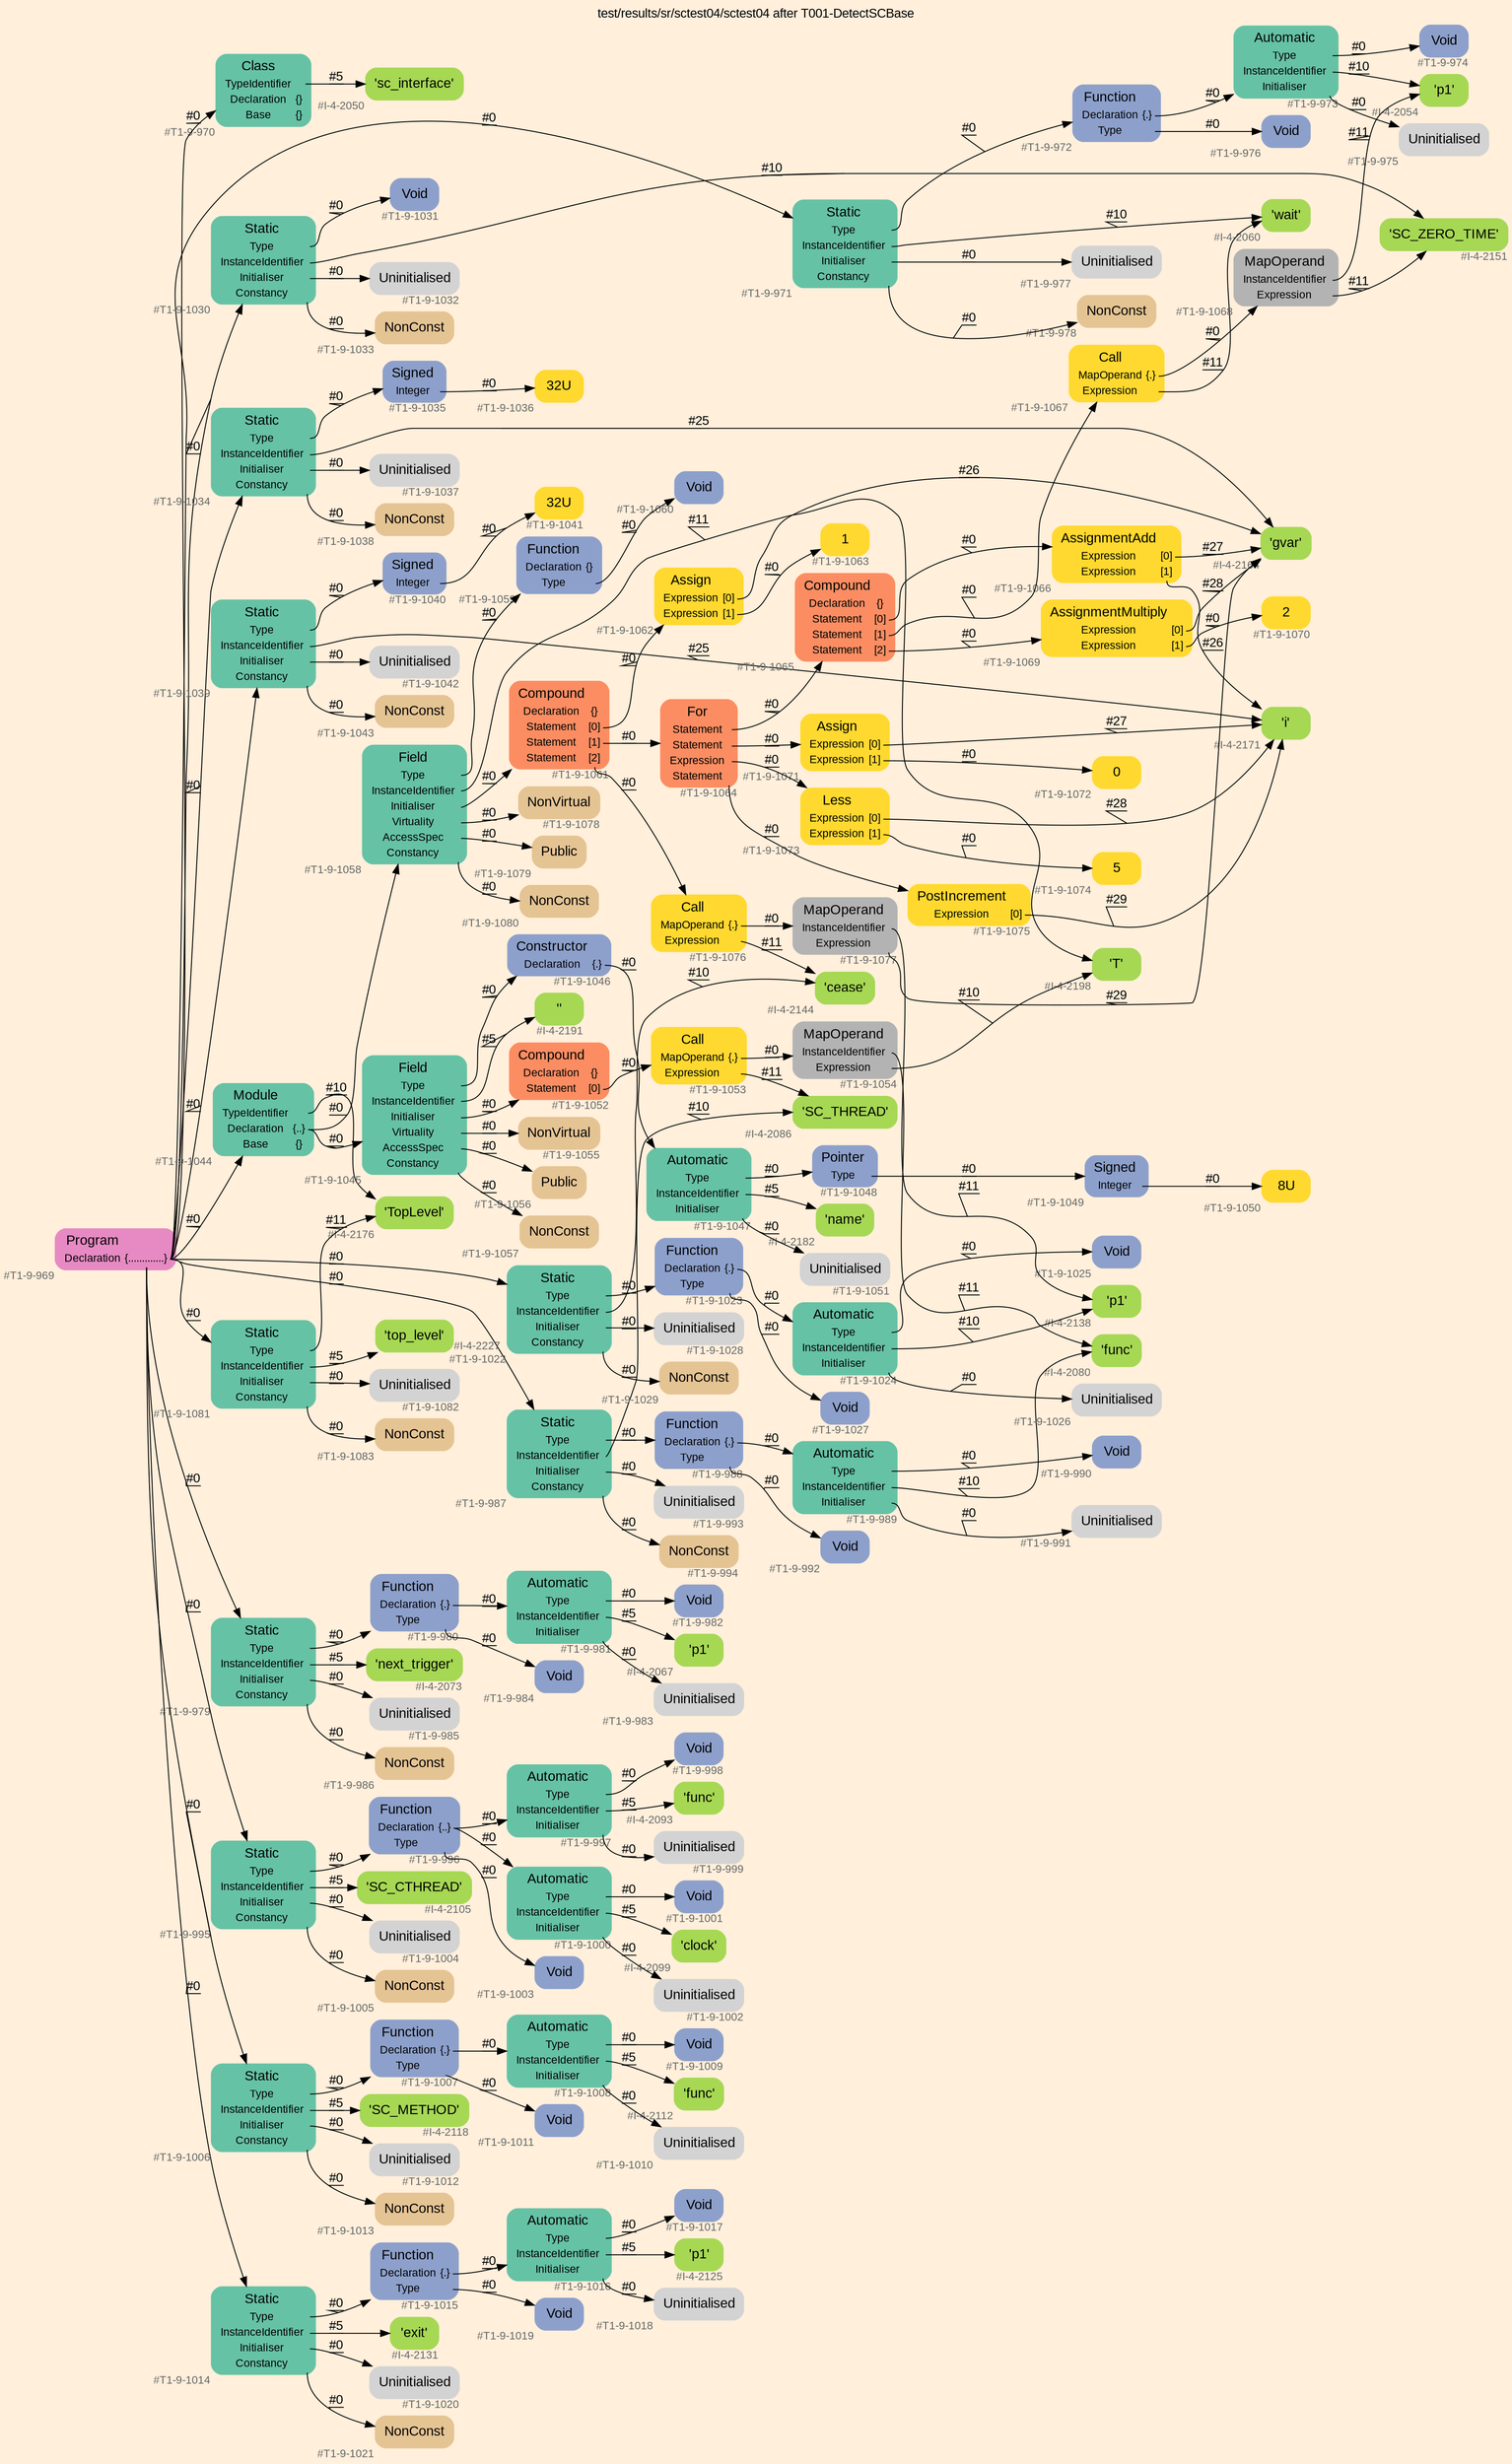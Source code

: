 digraph "test/results/sr/sctest04/sctest04 after T001-DetectSCBase" {
label = "test/results/sr/sctest04/sctest04 after T001-DetectSCBase"
labelloc = t
graph [
    rankdir = "LR"
    ranksep = 0.3
    bgcolor = antiquewhite1
    color = black
    fontcolor = black
    fontname = "Arial"
];
node [
    fontname = "Arial"
];
edge [
    fontname = "Arial"
];

// -------------------- node figure --------------------
// -------- block #T1-9-969 ----------
"#T1-9-969" [
    fillcolor = "/set28/4"
    xlabel = "#T1-9-969"
    fontsize = "12"
    fontcolor = grey40
    shape = "plaintext"
    label = <<TABLE BORDER="0" CELLBORDER="0" CELLSPACING="0">
     <TR><TD><FONT COLOR="black" POINT-SIZE="15">Program</FONT></TD></TR>
     <TR><TD><FONT COLOR="black" POINT-SIZE="12">Declaration</FONT></TD><TD PORT="port0"><FONT COLOR="black" POINT-SIZE="12">{.............}</FONT></TD></TR>
    </TABLE>>
    style = "rounded,filled"
];

// -------- block #T1-9-970 ----------
"#T1-9-970" [
    fillcolor = "/set28/1"
    xlabel = "#T1-9-970"
    fontsize = "12"
    fontcolor = grey40
    shape = "plaintext"
    label = <<TABLE BORDER="0" CELLBORDER="0" CELLSPACING="0">
     <TR><TD><FONT COLOR="black" POINT-SIZE="15">Class</FONT></TD></TR>
     <TR><TD><FONT COLOR="black" POINT-SIZE="12">TypeIdentifier</FONT></TD><TD PORT="port0"></TD></TR>
     <TR><TD><FONT COLOR="black" POINT-SIZE="12">Declaration</FONT></TD><TD PORT="port1"><FONT COLOR="black" POINT-SIZE="12">{}</FONT></TD></TR>
     <TR><TD><FONT COLOR="black" POINT-SIZE="12">Base</FONT></TD><TD PORT="port2"><FONT COLOR="black" POINT-SIZE="12">{}</FONT></TD></TR>
    </TABLE>>
    style = "rounded,filled"
];

// -------- block #I-4-2050 ----------
"#I-4-2050" [
    fillcolor = "/set28/5"
    xlabel = "#I-4-2050"
    fontsize = "12"
    fontcolor = grey40
    shape = "plaintext"
    label = <<TABLE BORDER="0" CELLBORDER="0" CELLSPACING="0">
     <TR><TD><FONT COLOR="black" POINT-SIZE="15">'sc_interface'</FONT></TD></TR>
    </TABLE>>
    style = "rounded,filled"
];

// -------- block #T1-9-971 ----------
"#T1-9-971" [
    fillcolor = "/set28/1"
    xlabel = "#T1-9-971"
    fontsize = "12"
    fontcolor = grey40
    shape = "plaintext"
    label = <<TABLE BORDER="0" CELLBORDER="0" CELLSPACING="0">
     <TR><TD><FONT COLOR="black" POINT-SIZE="15">Static</FONT></TD></TR>
     <TR><TD><FONT COLOR="black" POINT-SIZE="12">Type</FONT></TD><TD PORT="port0"></TD></TR>
     <TR><TD><FONT COLOR="black" POINT-SIZE="12">InstanceIdentifier</FONT></TD><TD PORT="port1"></TD></TR>
     <TR><TD><FONT COLOR="black" POINT-SIZE="12">Initialiser</FONT></TD><TD PORT="port2"></TD></TR>
     <TR><TD><FONT COLOR="black" POINT-SIZE="12">Constancy</FONT></TD><TD PORT="port3"></TD></TR>
    </TABLE>>
    style = "rounded,filled"
];

// -------- block #T1-9-972 ----------
"#T1-9-972" [
    fillcolor = "/set28/3"
    xlabel = "#T1-9-972"
    fontsize = "12"
    fontcolor = grey40
    shape = "plaintext"
    label = <<TABLE BORDER="0" CELLBORDER="0" CELLSPACING="0">
     <TR><TD><FONT COLOR="black" POINT-SIZE="15">Function</FONT></TD></TR>
     <TR><TD><FONT COLOR="black" POINT-SIZE="12">Declaration</FONT></TD><TD PORT="port0"><FONT COLOR="black" POINT-SIZE="12">{.}</FONT></TD></TR>
     <TR><TD><FONT COLOR="black" POINT-SIZE="12">Type</FONT></TD><TD PORT="port1"></TD></TR>
    </TABLE>>
    style = "rounded,filled"
];

// -------- block #T1-9-973 ----------
"#T1-9-973" [
    fillcolor = "/set28/1"
    xlabel = "#T1-9-973"
    fontsize = "12"
    fontcolor = grey40
    shape = "plaintext"
    label = <<TABLE BORDER="0" CELLBORDER="0" CELLSPACING="0">
     <TR><TD><FONT COLOR="black" POINT-SIZE="15">Automatic</FONT></TD></TR>
     <TR><TD><FONT COLOR="black" POINT-SIZE="12">Type</FONT></TD><TD PORT="port0"></TD></TR>
     <TR><TD><FONT COLOR="black" POINT-SIZE="12">InstanceIdentifier</FONT></TD><TD PORT="port1"></TD></TR>
     <TR><TD><FONT COLOR="black" POINT-SIZE="12">Initialiser</FONT></TD><TD PORT="port2"></TD></TR>
    </TABLE>>
    style = "rounded,filled"
];

// -------- block #T1-9-974 ----------
"#T1-9-974" [
    fillcolor = "/set28/3"
    xlabel = "#T1-9-974"
    fontsize = "12"
    fontcolor = grey40
    shape = "plaintext"
    label = <<TABLE BORDER="0" CELLBORDER="0" CELLSPACING="0">
     <TR><TD><FONT COLOR="black" POINT-SIZE="15">Void</FONT></TD></TR>
    </TABLE>>
    style = "rounded,filled"
];

// -------- block #I-4-2054 ----------
"#I-4-2054" [
    fillcolor = "/set28/5"
    xlabel = "#I-4-2054"
    fontsize = "12"
    fontcolor = grey40
    shape = "plaintext"
    label = <<TABLE BORDER="0" CELLBORDER="0" CELLSPACING="0">
     <TR><TD><FONT COLOR="black" POINT-SIZE="15">'p1'</FONT></TD></TR>
    </TABLE>>
    style = "rounded,filled"
];

// -------- block #T1-9-975 ----------
"#T1-9-975" [
    xlabel = "#T1-9-975"
    fontsize = "12"
    fontcolor = grey40
    shape = "plaintext"
    label = <<TABLE BORDER="0" CELLBORDER="0" CELLSPACING="0">
     <TR><TD><FONT COLOR="black" POINT-SIZE="15">Uninitialised</FONT></TD></TR>
    </TABLE>>
    style = "rounded,filled"
];

// -------- block #T1-9-976 ----------
"#T1-9-976" [
    fillcolor = "/set28/3"
    xlabel = "#T1-9-976"
    fontsize = "12"
    fontcolor = grey40
    shape = "plaintext"
    label = <<TABLE BORDER="0" CELLBORDER="0" CELLSPACING="0">
     <TR><TD><FONT COLOR="black" POINT-SIZE="15">Void</FONT></TD></TR>
    </TABLE>>
    style = "rounded,filled"
];

// -------- block #I-4-2060 ----------
"#I-4-2060" [
    fillcolor = "/set28/5"
    xlabel = "#I-4-2060"
    fontsize = "12"
    fontcolor = grey40
    shape = "plaintext"
    label = <<TABLE BORDER="0" CELLBORDER="0" CELLSPACING="0">
     <TR><TD><FONT COLOR="black" POINT-SIZE="15">'wait'</FONT></TD></TR>
    </TABLE>>
    style = "rounded,filled"
];

// -------- block #T1-9-977 ----------
"#T1-9-977" [
    xlabel = "#T1-9-977"
    fontsize = "12"
    fontcolor = grey40
    shape = "plaintext"
    label = <<TABLE BORDER="0" CELLBORDER="0" CELLSPACING="0">
     <TR><TD><FONT COLOR="black" POINT-SIZE="15">Uninitialised</FONT></TD></TR>
    </TABLE>>
    style = "rounded,filled"
];

// -------- block #T1-9-978 ----------
"#T1-9-978" [
    fillcolor = "/set28/7"
    xlabel = "#T1-9-978"
    fontsize = "12"
    fontcolor = grey40
    shape = "plaintext"
    label = <<TABLE BORDER="0" CELLBORDER="0" CELLSPACING="0">
     <TR><TD><FONT COLOR="black" POINT-SIZE="15">NonConst</FONT></TD></TR>
    </TABLE>>
    style = "rounded,filled"
];

// -------- block #T1-9-979 ----------
"#T1-9-979" [
    fillcolor = "/set28/1"
    xlabel = "#T1-9-979"
    fontsize = "12"
    fontcolor = grey40
    shape = "plaintext"
    label = <<TABLE BORDER="0" CELLBORDER="0" CELLSPACING="0">
     <TR><TD><FONT COLOR="black" POINT-SIZE="15">Static</FONT></TD></TR>
     <TR><TD><FONT COLOR="black" POINT-SIZE="12">Type</FONT></TD><TD PORT="port0"></TD></TR>
     <TR><TD><FONT COLOR="black" POINT-SIZE="12">InstanceIdentifier</FONT></TD><TD PORT="port1"></TD></TR>
     <TR><TD><FONT COLOR="black" POINT-SIZE="12">Initialiser</FONT></TD><TD PORT="port2"></TD></TR>
     <TR><TD><FONT COLOR="black" POINT-SIZE="12">Constancy</FONT></TD><TD PORT="port3"></TD></TR>
    </TABLE>>
    style = "rounded,filled"
];

// -------- block #T1-9-980 ----------
"#T1-9-980" [
    fillcolor = "/set28/3"
    xlabel = "#T1-9-980"
    fontsize = "12"
    fontcolor = grey40
    shape = "plaintext"
    label = <<TABLE BORDER="0" CELLBORDER="0" CELLSPACING="0">
     <TR><TD><FONT COLOR="black" POINT-SIZE="15">Function</FONT></TD></TR>
     <TR><TD><FONT COLOR="black" POINT-SIZE="12">Declaration</FONT></TD><TD PORT="port0"><FONT COLOR="black" POINT-SIZE="12">{.}</FONT></TD></TR>
     <TR><TD><FONT COLOR="black" POINT-SIZE="12">Type</FONT></TD><TD PORT="port1"></TD></TR>
    </TABLE>>
    style = "rounded,filled"
];

// -------- block #T1-9-981 ----------
"#T1-9-981" [
    fillcolor = "/set28/1"
    xlabel = "#T1-9-981"
    fontsize = "12"
    fontcolor = grey40
    shape = "plaintext"
    label = <<TABLE BORDER="0" CELLBORDER="0" CELLSPACING="0">
     <TR><TD><FONT COLOR="black" POINT-SIZE="15">Automatic</FONT></TD></TR>
     <TR><TD><FONT COLOR="black" POINT-SIZE="12">Type</FONT></TD><TD PORT="port0"></TD></TR>
     <TR><TD><FONT COLOR="black" POINT-SIZE="12">InstanceIdentifier</FONT></TD><TD PORT="port1"></TD></TR>
     <TR><TD><FONT COLOR="black" POINT-SIZE="12">Initialiser</FONT></TD><TD PORT="port2"></TD></TR>
    </TABLE>>
    style = "rounded,filled"
];

// -------- block #T1-9-982 ----------
"#T1-9-982" [
    fillcolor = "/set28/3"
    xlabel = "#T1-9-982"
    fontsize = "12"
    fontcolor = grey40
    shape = "plaintext"
    label = <<TABLE BORDER="0" CELLBORDER="0" CELLSPACING="0">
     <TR><TD><FONT COLOR="black" POINT-SIZE="15">Void</FONT></TD></TR>
    </TABLE>>
    style = "rounded,filled"
];

// -------- block #I-4-2067 ----------
"#I-4-2067" [
    fillcolor = "/set28/5"
    xlabel = "#I-4-2067"
    fontsize = "12"
    fontcolor = grey40
    shape = "plaintext"
    label = <<TABLE BORDER="0" CELLBORDER="0" CELLSPACING="0">
     <TR><TD><FONT COLOR="black" POINT-SIZE="15">'p1'</FONT></TD></TR>
    </TABLE>>
    style = "rounded,filled"
];

// -------- block #T1-9-983 ----------
"#T1-9-983" [
    xlabel = "#T1-9-983"
    fontsize = "12"
    fontcolor = grey40
    shape = "plaintext"
    label = <<TABLE BORDER="0" CELLBORDER="0" CELLSPACING="0">
     <TR><TD><FONT COLOR="black" POINT-SIZE="15">Uninitialised</FONT></TD></TR>
    </TABLE>>
    style = "rounded,filled"
];

// -------- block #T1-9-984 ----------
"#T1-9-984" [
    fillcolor = "/set28/3"
    xlabel = "#T1-9-984"
    fontsize = "12"
    fontcolor = grey40
    shape = "plaintext"
    label = <<TABLE BORDER="0" CELLBORDER="0" CELLSPACING="0">
     <TR><TD><FONT COLOR="black" POINT-SIZE="15">Void</FONT></TD></TR>
    </TABLE>>
    style = "rounded,filled"
];

// -------- block #I-4-2073 ----------
"#I-4-2073" [
    fillcolor = "/set28/5"
    xlabel = "#I-4-2073"
    fontsize = "12"
    fontcolor = grey40
    shape = "plaintext"
    label = <<TABLE BORDER="0" CELLBORDER="0" CELLSPACING="0">
     <TR><TD><FONT COLOR="black" POINT-SIZE="15">'next_trigger'</FONT></TD></TR>
    </TABLE>>
    style = "rounded,filled"
];

// -------- block #T1-9-985 ----------
"#T1-9-985" [
    xlabel = "#T1-9-985"
    fontsize = "12"
    fontcolor = grey40
    shape = "plaintext"
    label = <<TABLE BORDER="0" CELLBORDER="0" CELLSPACING="0">
     <TR><TD><FONT COLOR="black" POINT-SIZE="15">Uninitialised</FONT></TD></TR>
    </TABLE>>
    style = "rounded,filled"
];

// -------- block #T1-9-986 ----------
"#T1-9-986" [
    fillcolor = "/set28/7"
    xlabel = "#T1-9-986"
    fontsize = "12"
    fontcolor = grey40
    shape = "plaintext"
    label = <<TABLE BORDER="0" CELLBORDER="0" CELLSPACING="0">
     <TR><TD><FONT COLOR="black" POINT-SIZE="15">NonConst</FONT></TD></TR>
    </TABLE>>
    style = "rounded,filled"
];

// -------- block #T1-9-987 ----------
"#T1-9-987" [
    fillcolor = "/set28/1"
    xlabel = "#T1-9-987"
    fontsize = "12"
    fontcolor = grey40
    shape = "plaintext"
    label = <<TABLE BORDER="0" CELLBORDER="0" CELLSPACING="0">
     <TR><TD><FONT COLOR="black" POINT-SIZE="15">Static</FONT></TD></TR>
     <TR><TD><FONT COLOR="black" POINT-SIZE="12">Type</FONT></TD><TD PORT="port0"></TD></TR>
     <TR><TD><FONT COLOR="black" POINT-SIZE="12">InstanceIdentifier</FONT></TD><TD PORT="port1"></TD></TR>
     <TR><TD><FONT COLOR="black" POINT-SIZE="12">Initialiser</FONT></TD><TD PORT="port2"></TD></TR>
     <TR><TD><FONT COLOR="black" POINT-SIZE="12">Constancy</FONT></TD><TD PORT="port3"></TD></TR>
    </TABLE>>
    style = "rounded,filled"
];

// -------- block #T1-9-988 ----------
"#T1-9-988" [
    fillcolor = "/set28/3"
    xlabel = "#T1-9-988"
    fontsize = "12"
    fontcolor = grey40
    shape = "plaintext"
    label = <<TABLE BORDER="0" CELLBORDER="0" CELLSPACING="0">
     <TR><TD><FONT COLOR="black" POINT-SIZE="15">Function</FONT></TD></TR>
     <TR><TD><FONT COLOR="black" POINT-SIZE="12">Declaration</FONT></TD><TD PORT="port0"><FONT COLOR="black" POINT-SIZE="12">{.}</FONT></TD></TR>
     <TR><TD><FONT COLOR="black" POINT-SIZE="12">Type</FONT></TD><TD PORT="port1"></TD></TR>
    </TABLE>>
    style = "rounded,filled"
];

// -------- block #T1-9-989 ----------
"#T1-9-989" [
    fillcolor = "/set28/1"
    xlabel = "#T1-9-989"
    fontsize = "12"
    fontcolor = grey40
    shape = "plaintext"
    label = <<TABLE BORDER="0" CELLBORDER="0" CELLSPACING="0">
     <TR><TD><FONT COLOR="black" POINT-SIZE="15">Automatic</FONT></TD></TR>
     <TR><TD><FONT COLOR="black" POINT-SIZE="12">Type</FONT></TD><TD PORT="port0"></TD></TR>
     <TR><TD><FONT COLOR="black" POINT-SIZE="12">InstanceIdentifier</FONT></TD><TD PORT="port1"></TD></TR>
     <TR><TD><FONT COLOR="black" POINT-SIZE="12">Initialiser</FONT></TD><TD PORT="port2"></TD></TR>
    </TABLE>>
    style = "rounded,filled"
];

// -------- block #T1-9-990 ----------
"#T1-9-990" [
    fillcolor = "/set28/3"
    xlabel = "#T1-9-990"
    fontsize = "12"
    fontcolor = grey40
    shape = "plaintext"
    label = <<TABLE BORDER="0" CELLBORDER="0" CELLSPACING="0">
     <TR><TD><FONT COLOR="black" POINT-SIZE="15">Void</FONT></TD></TR>
    </TABLE>>
    style = "rounded,filled"
];

// -------- block #I-4-2080 ----------
"#I-4-2080" [
    fillcolor = "/set28/5"
    xlabel = "#I-4-2080"
    fontsize = "12"
    fontcolor = grey40
    shape = "plaintext"
    label = <<TABLE BORDER="0" CELLBORDER="0" CELLSPACING="0">
     <TR><TD><FONT COLOR="black" POINT-SIZE="15">'func'</FONT></TD></TR>
    </TABLE>>
    style = "rounded,filled"
];

// -------- block #T1-9-991 ----------
"#T1-9-991" [
    xlabel = "#T1-9-991"
    fontsize = "12"
    fontcolor = grey40
    shape = "plaintext"
    label = <<TABLE BORDER="0" CELLBORDER="0" CELLSPACING="0">
     <TR><TD><FONT COLOR="black" POINT-SIZE="15">Uninitialised</FONT></TD></TR>
    </TABLE>>
    style = "rounded,filled"
];

// -------- block #T1-9-992 ----------
"#T1-9-992" [
    fillcolor = "/set28/3"
    xlabel = "#T1-9-992"
    fontsize = "12"
    fontcolor = grey40
    shape = "plaintext"
    label = <<TABLE BORDER="0" CELLBORDER="0" CELLSPACING="0">
     <TR><TD><FONT COLOR="black" POINT-SIZE="15">Void</FONT></TD></TR>
    </TABLE>>
    style = "rounded,filled"
];

// -------- block #I-4-2086 ----------
"#I-4-2086" [
    fillcolor = "/set28/5"
    xlabel = "#I-4-2086"
    fontsize = "12"
    fontcolor = grey40
    shape = "plaintext"
    label = <<TABLE BORDER="0" CELLBORDER="0" CELLSPACING="0">
     <TR><TD><FONT COLOR="black" POINT-SIZE="15">'SC_THREAD'</FONT></TD></TR>
    </TABLE>>
    style = "rounded,filled"
];

// -------- block #T1-9-993 ----------
"#T1-9-993" [
    xlabel = "#T1-9-993"
    fontsize = "12"
    fontcolor = grey40
    shape = "plaintext"
    label = <<TABLE BORDER="0" CELLBORDER="0" CELLSPACING="0">
     <TR><TD><FONT COLOR="black" POINT-SIZE="15">Uninitialised</FONT></TD></TR>
    </TABLE>>
    style = "rounded,filled"
];

// -------- block #T1-9-994 ----------
"#T1-9-994" [
    fillcolor = "/set28/7"
    xlabel = "#T1-9-994"
    fontsize = "12"
    fontcolor = grey40
    shape = "plaintext"
    label = <<TABLE BORDER="0" CELLBORDER="0" CELLSPACING="0">
     <TR><TD><FONT COLOR="black" POINT-SIZE="15">NonConst</FONT></TD></TR>
    </TABLE>>
    style = "rounded,filled"
];

// -------- block #T1-9-995 ----------
"#T1-9-995" [
    fillcolor = "/set28/1"
    xlabel = "#T1-9-995"
    fontsize = "12"
    fontcolor = grey40
    shape = "plaintext"
    label = <<TABLE BORDER="0" CELLBORDER="0" CELLSPACING="0">
     <TR><TD><FONT COLOR="black" POINT-SIZE="15">Static</FONT></TD></TR>
     <TR><TD><FONT COLOR="black" POINT-SIZE="12">Type</FONT></TD><TD PORT="port0"></TD></TR>
     <TR><TD><FONT COLOR="black" POINT-SIZE="12">InstanceIdentifier</FONT></TD><TD PORT="port1"></TD></TR>
     <TR><TD><FONT COLOR="black" POINT-SIZE="12">Initialiser</FONT></TD><TD PORT="port2"></TD></TR>
     <TR><TD><FONT COLOR="black" POINT-SIZE="12">Constancy</FONT></TD><TD PORT="port3"></TD></TR>
    </TABLE>>
    style = "rounded,filled"
];

// -------- block #T1-9-996 ----------
"#T1-9-996" [
    fillcolor = "/set28/3"
    xlabel = "#T1-9-996"
    fontsize = "12"
    fontcolor = grey40
    shape = "plaintext"
    label = <<TABLE BORDER="0" CELLBORDER="0" CELLSPACING="0">
     <TR><TD><FONT COLOR="black" POINT-SIZE="15">Function</FONT></TD></TR>
     <TR><TD><FONT COLOR="black" POINT-SIZE="12">Declaration</FONT></TD><TD PORT="port0"><FONT COLOR="black" POINT-SIZE="12">{..}</FONT></TD></TR>
     <TR><TD><FONT COLOR="black" POINT-SIZE="12">Type</FONT></TD><TD PORT="port1"></TD></TR>
    </TABLE>>
    style = "rounded,filled"
];

// -------- block #T1-9-997 ----------
"#T1-9-997" [
    fillcolor = "/set28/1"
    xlabel = "#T1-9-997"
    fontsize = "12"
    fontcolor = grey40
    shape = "plaintext"
    label = <<TABLE BORDER="0" CELLBORDER="0" CELLSPACING="0">
     <TR><TD><FONT COLOR="black" POINT-SIZE="15">Automatic</FONT></TD></TR>
     <TR><TD><FONT COLOR="black" POINT-SIZE="12">Type</FONT></TD><TD PORT="port0"></TD></TR>
     <TR><TD><FONT COLOR="black" POINT-SIZE="12">InstanceIdentifier</FONT></TD><TD PORT="port1"></TD></TR>
     <TR><TD><FONT COLOR="black" POINT-SIZE="12">Initialiser</FONT></TD><TD PORT="port2"></TD></TR>
    </TABLE>>
    style = "rounded,filled"
];

// -------- block #T1-9-998 ----------
"#T1-9-998" [
    fillcolor = "/set28/3"
    xlabel = "#T1-9-998"
    fontsize = "12"
    fontcolor = grey40
    shape = "plaintext"
    label = <<TABLE BORDER="0" CELLBORDER="0" CELLSPACING="0">
     <TR><TD><FONT COLOR="black" POINT-SIZE="15">Void</FONT></TD></TR>
    </TABLE>>
    style = "rounded,filled"
];

// -------- block #I-4-2093 ----------
"#I-4-2093" [
    fillcolor = "/set28/5"
    xlabel = "#I-4-2093"
    fontsize = "12"
    fontcolor = grey40
    shape = "plaintext"
    label = <<TABLE BORDER="0" CELLBORDER="0" CELLSPACING="0">
     <TR><TD><FONT COLOR="black" POINT-SIZE="15">'func'</FONT></TD></TR>
    </TABLE>>
    style = "rounded,filled"
];

// -------- block #T1-9-999 ----------
"#T1-9-999" [
    xlabel = "#T1-9-999"
    fontsize = "12"
    fontcolor = grey40
    shape = "plaintext"
    label = <<TABLE BORDER="0" CELLBORDER="0" CELLSPACING="0">
     <TR><TD><FONT COLOR="black" POINT-SIZE="15">Uninitialised</FONT></TD></TR>
    </TABLE>>
    style = "rounded,filled"
];

// -------- block #T1-9-1000 ----------
"#T1-9-1000" [
    fillcolor = "/set28/1"
    xlabel = "#T1-9-1000"
    fontsize = "12"
    fontcolor = grey40
    shape = "plaintext"
    label = <<TABLE BORDER="0" CELLBORDER="0" CELLSPACING="0">
     <TR><TD><FONT COLOR="black" POINT-SIZE="15">Automatic</FONT></TD></TR>
     <TR><TD><FONT COLOR="black" POINT-SIZE="12">Type</FONT></TD><TD PORT="port0"></TD></TR>
     <TR><TD><FONT COLOR="black" POINT-SIZE="12">InstanceIdentifier</FONT></TD><TD PORT="port1"></TD></TR>
     <TR><TD><FONT COLOR="black" POINT-SIZE="12">Initialiser</FONT></TD><TD PORT="port2"></TD></TR>
    </TABLE>>
    style = "rounded,filled"
];

// -------- block #T1-9-1001 ----------
"#T1-9-1001" [
    fillcolor = "/set28/3"
    xlabel = "#T1-9-1001"
    fontsize = "12"
    fontcolor = grey40
    shape = "plaintext"
    label = <<TABLE BORDER="0" CELLBORDER="0" CELLSPACING="0">
     <TR><TD><FONT COLOR="black" POINT-SIZE="15">Void</FONT></TD></TR>
    </TABLE>>
    style = "rounded,filled"
];

// -------- block #I-4-2099 ----------
"#I-4-2099" [
    fillcolor = "/set28/5"
    xlabel = "#I-4-2099"
    fontsize = "12"
    fontcolor = grey40
    shape = "plaintext"
    label = <<TABLE BORDER="0" CELLBORDER="0" CELLSPACING="0">
     <TR><TD><FONT COLOR="black" POINT-SIZE="15">'clock'</FONT></TD></TR>
    </TABLE>>
    style = "rounded,filled"
];

// -------- block #T1-9-1002 ----------
"#T1-9-1002" [
    xlabel = "#T1-9-1002"
    fontsize = "12"
    fontcolor = grey40
    shape = "plaintext"
    label = <<TABLE BORDER="0" CELLBORDER="0" CELLSPACING="0">
     <TR><TD><FONT COLOR="black" POINT-SIZE="15">Uninitialised</FONT></TD></TR>
    </TABLE>>
    style = "rounded,filled"
];

// -------- block #T1-9-1003 ----------
"#T1-9-1003" [
    fillcolor = "/set28/3"
    xlabel = "#T1-9-1003"
    fontsize = "12"
    fontcolor = grey40
    shape = "plaintext"
    label = <<TABLE BORDER="0" CELLBORDER="0" CELLSPACING="0">
     <TR><TD><FONT COLOR="black" POINT-SIZE="15">Void</FONT></TD></TR>
    </TABLE>>
    style = "rounded,filled"
];

// -------- block #I-4-2105 ----------
"#I-4-2105" [
    fillcolor = "/set28/5"
    xlabel = "#I-4-2105"
    fontsize = "12"
    fontcolor = grey40
    shape = "plaintext"
    label = <<TABLE BORDER="0" CELLBORDER="0" CELLSPACING="0">
     <TR><TD><FONT COLOR="black" POINT-SIZE="15">'SC_CTHREAD'</FONT></TD></TR>
    </TABLE>>
    style = "rounded,filled"
];

// -------- block #T1-9-1004 ----------
"#T1-9-1004" [
    xlabel = "#T1-9-1004"
    fontsize = "12"
    fontcolor = grey40
    shape = "plaintext"
    label = <<TABLE BORDER="0" CELLBORDER="0" CELLSPACING="0">
     <TR><TD><FONT COLOR="black" POINT-SIZE="15">Uninitialised</FONT></TD></TR>
    </TABLE>>
    style = "rounded,filled"
];

// -------- block #T1-9-1005 ----------
"#T1-9-1005" [
    fillcolor = "/set28/7"
    xlabel = "#T1-9-1005"
    fontsize = "12"
    fontcolor = grey40
    shape = "plaintext"
    label = <<TABLE BORDER="0" CELLBORDER="0" CELLSPACING="0">
     <TR><TD><FONT COLOR="black" POINT-SIZE="15">NonConst</FONT></TD></TR>
    </TABLE>>
    style = "rounded,filled"
];

// -------- block #T1-9-1006 ----------
"#T1-9-1006" [
    fillcolor = "/set28/1"
    xlabel = "#T1-9-1006"
    fontsize = "12"
    fontcolor = grey40
    shape = "plaintext"
    label = <<TABLE BORDER="0" CELLBORDER="0" CELLSPACING="0">
     <TR><TD><FONT COLOR="black" POINT-SIZE="15">Static</FONT></TD></TR>
     <TR><TD><FONT COLOR="black" POINT-SIZE="12">Type</FONT></TD><TD PORT="port0"></TD></TR>
     <TR><TD><FONT COLOR="black" POINT-SIZE="12">InstanceIdentifier</FONT></TD><TD PORT="port1"></TD></TR>
     <TR><TD><FONT COLOR="black" POINT-SIZE="12">Initialiser</FONT></TD><TD PORT="port2"></TD></TR>
     <TR><TD><FONT COLOR="black" POINT-SIZE="12">Constancy</FONT></TD><TD PORT="port3"></TD></TR>
    </TABLE>>
    style = "rounded,filled"
];

// -------- block #T1-9-1007 ----------
"#T1-9-1007" [
    fillcolor = "/set28/3"
    xlabel = "#T1-9-1007"
    fontsize = "12"
    fontcolor = grey40
    shape = "plaintext"
    label = <<TABLE BORDER="0" CELLBORDER="0" CELLSPACING="0">
     <TR><TD><FONT COLOR="black" POINT-SIZE="15">Function</FONT></TD></TR>
     <TR><TD><FONT COLOR="black" POINT-SIZE="12">Declaration</FONT></TD><TD PORT="port0"><FONT COLOR="black" POINT-SIZE="12">{.}</FONT></TD></TR>
     <TR><TD><FONT COLOR="black" POINT-SIZE="12">Type</FONT></TD><TD PORT="port1"></TD></TR>
    </TABLE>>
    style = "rounded,filled"
];

// -------- block #T1-9-1008 ----------
"#T1-9-1008" [
    fillcolor = "/set28/1"
    xlabel = "#T1-9-1008"
    fontsize = "12"
    fontcolor = grey40
    shape = "plaintext"
    label = <<TABLE BORDER="0" CELLBORDER="0" CELLSPACING="0">
     <TR><TD><FONT COLOR="black" POINT-SIZE="15">Automatic</FONT></TD></TR>
     <TR><TD><FONT COLOR="black" POINT-SIZE="12">Type</FONT></TD><TD PORT="port0"></TD></TR>
     <TR><TD><FONT COLOR="black" POINT-SIZE="12">InstanceIdentifier</FONT></TD><TD PORT="port1"></TD></TR>
     <TR><TD><FONT COLOR="black" POINT-SIZE="12">Initialiser</FONT></TD><TD PORT="port2"></TD></TR>
    </TABLE>>
    style = "rounded,filled"
];

// -------- block #T1-9-1009 ----------
"#T1-9-1009" [
    fillcolor = "/set28/3"
    xlabel = "#T1-9-1009"
    fontsize = "12"
    fontcolor = grey40
    shape = "plaintext"
    label = <<TABLE BORDER="0" CELLBORDER="0" CELLSPACING="0">
     <TR><TD><FONT COLOR="black" POINT-SIZE="15">Void</FONT></TD></TR>
    </TABLE>>
    style = "rounded,filled"
];

// -------- block #I-4-2112 ----------
"#I-4-2112" [
    fillcolor = "/set28/5"
    xlabel = "#I-4-2112"
    fontsize = "12"
    fontcolor = grey40
    shape = "plaintext"
    label = <<TABLE BORDER="0" CELLBORDER="0" CELLSPACING="0">
     <TR><TD><FONT COLOR="black" POINT-SIZE="15">'func'</FONT></TD></TR>
    </TABLE>>
    style = "rounded,filled"
];

// -------- block #T1-9-1010 ----------
"#T1-9-1010" [
    xlabel = "#T1-9-1010"
    fontsize = "12"
    fontcolor = grey40
    shape = "plaintext"
    label = <<TABLE BORDER="0" CELLBORDER="0" CELLSPACING="0">
     <TR><TD><FONT COLOR="black" POINT-SIZE="15">Uninitialised</FONT></TD></TR>
    </TABLE>>
    style = "rounded,filled"
];

// -------- block #T1-9-1011 ----------
"#T1-9-1011" [
    fillcolor = "/set28/3"
    xlabel = "#T1-9-1011"
    fontsize = "12"
    fontcolor = grey40
    shape = "plaintext"
    label = <<TABLE BORDER="0" CELLBORDER="0" CELLSPACING="0">
     <TR><TD><FONT COLOR="black" POINT-SIZE="15">Void</FONT></TD></TR>
    </TABLE>>
    style = "rounded,filled"
];

// -------- block #I-4-2118 ----------
"#I-4-2118" [
    fillcolor = "/set28/5"
    xlabel = "#I-4-2118"
    fontsize = "12"
    fontcolor = grey40
    shape = "plaintext"
    label = <<TABLE BORDER="0" CELLBORDER="0" CELLSPACING="0">
     <TR><TD><FONT COLOR="black" POINT-SIZE="15">'SC_METHOD'</FONT></TD></TR>
    </TABLE>>
    style = "rounded,filled"
];

// -------- block #T1-9-1012 ----------
"#T1-9-1012" [
    xlabel = "#T1-9-1012"
    fontsize = "12"
    fontcolor = grey40
    shape = "plaintext"
    label = <<TABLE BORDER="0" CELLBORDER="0" CELLSPACING="0">
     <TR><TD><FONT COLOR="black" POINT-SIZE="15">Uninitialised</FONT></TD></TR>
    </TABLE>>
    style = "rounded,filled"
];

// -------- block #T1-9-1013 ----------
"#T1-9-1013" [
    fillcolor = "/set28/7"
    xlabel = "#T1-9-1013"
    fontsize = "12"
    fontcolor = grey40
    shape = "plaintext"
    label = <<TABLE BORDER="0" CELLBORDER="0" CELLSPACING="0">
     <TR><TD><FONT COLOR="black" POINT-SIZE="15">NonConst</FONT></TD></TR>
    </TABLE>>
    style = "rounded,filled"
];

// -------- block #T1-9-1014 ----------
"#T1-9-1014" [
    fillcolor = "/set28/1"
    xlabel = "#T1-9-1014"
    fontsize = "12"
    fontcolor = grey40
    shape = "plaintext"
    label = <<TABLE BORDER="0" CELLBORDER="0" CELLSPACING="0">
     <TR><TD><FONT COLOR="black" POINT-SIZE="15">Static</FONT></TD></TR>
     <TR><TD><FONT COLOR="black" POINT-SIZE="12">Type</FONT></TD><TD PORT="port0"></TD></TR>
     <TR><TD><FONT COLOR="black" POINT-SIZE="12">InstanceIdentifier</FONT></TD><TD PORT="port1"></TD></TR>
     <TR><TD><FONT COLOR="black" POINT-SIZE="12">Initialiser</FONT></TD><TD PORT="port2"></TD></TR>
     <TR><TD><FONT COLOR="black" POINT-SIZE="12">Constancy</FONT></TD><TD PORT="port3"></TD></TR>
    </TABLE>>
    style = "rounded,filled"
];

// -------- block #T1-9-1015 ----------
"#T1-9-1015" [
    fillcolor = "/set28/3"
    xlabel = "#T1-9-1015"
    fontsize = "12"
    fontcolor = grey40
    shape = "plaintext"
    label = <<TABLE BORDER="0" CELLBORDER="0" CELLSPACING="0">
     <TR><TD><FONT COLOR="black" POINT-SIZE="15">Function</FONT></TD></TR>
     <TR><TD><FONT COLOR="black" POINT-SIZE="12">Declaration</FONT></TD><TD PORT="port0"><FONT COLOR="black" POINT-SIZE="12">{.}</FONT></TD></TR>
     <TR><TD><FONT COLOR="black" POINT-SIZE="12">Type</FONT></TD><TD PORT="port1"></TD></TR>
    </TABLE>>
    style = "rounded,filled"
];

// -------- block #T1-9-1016 ----------
"#T1-9-1016" [
    fillcolor = "/set28/1"
    xlabel = "#T1-9-1016"
    fontsize = "12"
    fontcolor = grey40
    shape = "plaintext"
    label = <<TABLE BORDER="0" CELLBORDER="0" CELLSPACING="0">
     <TR><TD><FONT COLOR="black" POINT-SIZE="15">Automatic</FONT></TD></TR>
     <TR><TD><FONT COLOR="black" POINT-SIZE="12">Type</FONT></TD><TD PORT="port0"></TD></TR>
     <TR><TD><FONT COLOR="black" POINT-SIZE="12">InstanceIdentifier</FONT></TD><TD PORT="port1"></TD></TR>
     <TR><TD><FONT COLOR="black" POINT-SIZE="12">Initialiser</FONT></TD><TD PORT="port2"></TD></TR>
    </TABLE>>
    style = "rounded,filled"
];

// -------- block #T1-9-1017 ----------
"#T1-9-1017" [
    fillcolor = "/set28/3"
    xlabel = "#T1-9-1017"
    fontsize = "12"
    fontcolor = grey40
    shape = "plaintext"
    label = <<TABLE BORDER="0" CELLBORDER="0" CELLSPACING="0">
     <TR><TD><FONT COLOR="black" POINT-SIZE="15">Void</FONT></TD></TR>
    </TABLE>>
    style = "rounded,filled"
];

// -------- block #I-4-2125 ----------
"#I-4-2125" [
    fillcolor = "/set28/5"
    xlabel = "#I-4-2125"
    fontsize = "12"
    fontcolor = grey40
    shape = "plaintext"
    label = <<TABLE BORDER="0" CELLBORDER="0" CELLSPACING="0">
     <TR><TD><FONT COLOR="black" POINT-SIZE="15">'p1'</FONT></TD></TR>
    </TABLE>>
    style = "rounded,filled"
];

// -------- block #T1-9-1018 ----------
"#T1-9-1018" [
    xlabel = "#T1-9-1018"
    fontsize = "12"
    fontcolor = grey40
    shape = "plaintext"
    label = <<TABLE BORDER="0" CELLBORDER="0" CELLSPACING="0">
     <TR><TD><FONT COLOR="black" POINT-SIZE="15">Uninitialised</FONT></TD></TR>
    </TABLE>>
    style = "rounded,filled"
];

// -------- block #T1-9-1019 ----------
"#T1-9-1019" [
    fillcolor = "/set28/3"
    xlabel = "#T1-9-1019"
    fontsize = "12"
    fontcolor = grey40
    shape = "plaintext"
    label = <<TABLE BORDER="0" CELLBORDER="0" CELLSPACING="0">
     <TR><TD><FONT COLOR="black" POINT-SIZE="15">Void</FONT></TD></TR>
    </TABLE>>
    style = "rounded,filled"
];

// -------- block #I-4-2131 ----------
"#I-4-2131" [
    fillcolor = "/set28/5"
    xlabel = "#I-4-2131"
    fontsize = "12"
    fontcolor = grey40
    shape = "plaintext"
    label = <<TABLE BORDER="0" CELLBORDER="0" CELLSPACING="0">
     <TR><TD><FONT COLOR="black" POINT-SIZE="15">'exit'</FONT></TD></TR>
    </TABLE>>
    style = "rounded,filled"
];

// -------- block #T1-9-1020 ----------
"#T1-9-1020" [
    xlabel = "#T1-9-1020"
    fontsize = "12"
    fontcolor = grey40
    shape = "plaintext"
    label = <<TABLE BORDER="0" CELLBORDER="0" CELLSPACING="0">
     <TR><TD><FONT COLOR="black" POINT-SIZE="15">Uninitialised</FONT></TD></TR>
    </TABLE>>
    style = "rounded,filled"
];

// -------- block #T1-9-1021 ----------
"#T1-9-1021" [
    fillcolor = "/set28/7"
    xlabel = "#T1-9-1021"
    fontsize = "12"
    fontcolor = grey40
    shape = "plaintext"
    label = <<TABLE BORDER="0" CELLBORDER="0" CELLSPACING="0">
     <TR><TD><FONT COLOR="black" POINT-SIZE="15">NonConst</FONT></TD></TR>
    </TABLE>>
    style = "rounded,filled"
];

// -------- block #T1-9-1022 ----------
"#T1-9-1022" [
    fillcolor = "/set28/1"
    xlabel = "#T1-9-1022"
    fontsize = "12"
    fontcolor = grey40
    shape = "plaintext"
    label = <<TABLE BORDER="0" CELLBORDER="0" CELLSPACING="0">
     <TR><TD><FONT COLOR="black" POINT-SIZE="15">Static</FONT></TD></TR>
     <TR><TD><FONT COLOR="black" POINT-SIZE="12">Type</FONT></TD><TD PORT="port0"></TD></TR>
     <TR><TD><FONT COLOR="black" POINT-SIZE="12">InstanceIdentifier</FONT></TD><TD PORT="port1"></TD></TR>
     <TR><TD><FONT COLOR="black" POINT-SIZE="12">Initialiser</FONT></TD><TD PORT="port2"></TD></TR>
     <TR><TD><FONT COLOR="black" POINT-SIZE="12">Constancy</FONT></TD><TD PORT="port3"></TD></TR>
    </TABLE>>
    style = "rounded,filled"
];

// -------- block #T1-9-1023 ----------
"#T1-9-1023" [
    fillcolor = "/set28/3"
    xlabel = "#T1-9-1023"
    fontsize = "12"
    fontcolor = grey40
    shape = "plaintext"
    label = <<TABLE BORDER="0" CELLBORDER="0" CELLSPACING="0">
     <TR><TD><FONT COLOR="black" POINT-SIZE="15">Function</FONT></TD></TR>
     <TR><TD><FONT COLOR="black" POINT-SIZE="12">Declaration</FONT></TD><TD PORT="port0"><FONT COLOR="black" POINT-SIZE="12">{.}</FONT></TD></TR>
     <TR><TD><FONT COLOR="black" POINT-SIZE="12">Type</FONT></TD><TD PORT="port1"></TD></TR>
    </TABLE>>
    style = "rounded,filled"
];

// -------- block #T1-9-1024 ----------
"#T1-9-1024" [
    fillcolor = "/set28/1"
    xlabel = "#T1-9-1024"
    fontsize = "12"
    fontcolor = grey40
    shape = "plaintext"
    label = <<TABLE BORDER="0" CELLBORDER="0" CELLSPACING="0">
     <TR><TD><FONT COLOR="black" POINT-SIZE="15">Automatic</FONT></TD></TR>
     <TR><TD><FONT COLOR="black" POINT-SIZE="12">Type</FONT></TD><TD PORT="port0"></TD></TR>
     <TR><TD><FONT COLOR="black" POINT-SIZE="12">InstanceIdentifier</FONT></TD><TD PORT="port1"></TD></TR>
     <TR><TD><FONT COLOR="black" POINT-SIZE="12">Initialiser</FONT></TD><TD PORT="port2"></TD></TR>
    </TABLE>>
    style = "rounded,filled"
];

// -------- block #T1-9-1025 ----------
"#T1-9-1025" [
    fillcolor = "/set28/3"
    xlabel = "#T1-9-1025"
    fontsize = "12"
    fontcolor = grey40
    shape = "plaintext"
    label = <<TABLE BORDER="0" CELLBORDER="0" CELLSPACING="0">
     <TR><TD><FONT COLOR="black" POINT-SIZE="15">Void</FONT></TD></TR>
    </TABLE>>
    style = "rounded,filled"
];

// -------- block #I-4-2138 ----------
"#I-4-2138" [
    fillcolor = "/set28/5"
    xlabel = "#I-4-2138"
    fontsize = "12"
    fontcolor = grey40
    shape = "plaintext"
    label = <<TABLE BORDER="0" CELLBORDER="0" CELLSPACING="0">
     <TR><TD><FONT COLOR="black" POINT-SIZE="15">'p1'</FONT></TD></TR>
    </TABLE>>
    style = "rounded,filled"
];

// -------- block #T1-9-1026 ----------
"#T1-9-1026" [
    xlabel = "#T1-9-1026"
    fontsize = "12"
    fontcolor = grey40
    shape = "plaintext"
    label = <<TABLE BORDER="0" CELLBORDER="0" CELLSPACING="0">
     <TR><TD><FONT COLOR="black" POINT-SIZE="15">Uninitialised</FONT></TD></TR>
    </TABLE>>
    style = "rounded,filled"
];

// -------- block #T1-9-1027 ----------
"#T1-9-1027" [
    fillcolor = "/set28/3"
    xlabel = "#T1-9-1027"
    fontsize = "12"
    fontcolor = grey40
    shape = "plaintext"
    label = <<TABLE BORDER="0" CELLBORDER="0" CELLSPACING="0">
     <TR><TD><FONT COLOR="black" POINT-SIZE="15">Void</FONT></TD></TR>
    </TABLE>>
    style = "rounded,filled"
];

// -------- block #I-4-2144 ----------
"#I-4-2144" [
    fillcolor = "/set28/5"
    xlabel = "#I-4-2144"
    fontsize = "12"
    fontcolor = grey40
    shape = "plaintext"
    label = <<TABLE BORDER="0" CELLBORDER="0" CELLSPACING="0">
     <TR><TD><FONT COLOR="black" POINT-SIZE="15">'cease'</FONT></TD></TR>
    </TABLE>>
    style = "rounded,filled"
];

// -------- block #T1-9-1028 ----------
"#T1-9-1028" [
    xlabel = "#T1-9-1028"
    fontsize = "12"
    fontcolor = grey40
    shape = "plaintext"
    label = <<TABLE BORDER="0" CELLBORDER="0" CELLSPACING="0">
     <TR><TD><FONT COLOR="black" POINT-SIZE="15">Uninitialised</FONT></TD></TR>
    </TABLE>>
    style = "rounded,filled"
];

// -------- block #T1-9-1029 ----------
"#T1-9-1029" [
    fillcolor = "/set28/7"
    xlabel = "#T1-9-1029"
    fontsize = "12"
    fontcolor = grey40
    shape = "plaintext"
    label = <<TABLE BORDER="0" CELLBORDER="0" CELLSPACING="0">
     <TR><TD><FONT COLOR="black" POINT-SIZE="15">NonConst</FONT></TD></TR>
    </TABLE>>
    style = "rounded,filled"
];

// -------- block #T1-9-1030 ----------
"#T1-9-1030" [
    fillcolor = "/set28/1"
    xlabel = "#T1-9-1030"
    fontsize = "12"
    fontcolor = grey40
    shape = "plaintext"
    label = <<TABLE BORDER="0" CELLBORDER="0" CELLSPACING="0">
     <TR><TD><FONT COLOR="black" POINT-SIZE="15">Static</FONT></TD></TR>
     <TR><TD><FONT COLOR="black" POINT-SIZE="12">Type</FONT></TD><TD PORT="port0"></TD></TR>
     <TR><TD><FONT COLOR="black" POINT-SIZE="12">InstanceIdentifier</FONT></TD><TD PORT="port1"></TD></TR>
     <TR><TD><FONT COLOR="black" POINT-SIZE="12">Initialiser</FONT></TD><TD PORT="port2"></TD></TR>
     <TR><TD><FONT COLOR="black" POINT-SIZE="12">Constancy</FONT></TD><TD PORT="port3"></TD></TR>
    </TABLE>>
    style = "rounded,filled"
];

// -------- block #T1-9-1031 ----------
"#T1-9-1031" [
    fillcolor = "/set28/3"
    xlabel = "#T1-9-1031"
    fontsize = "12"
    fontcolor = grey40
    shape = "plaintext"
    label = <<TABLE BORDER="0" CELLBORDER="0" CELLSPACING="0">
     <TR><TD><FONT COLOR="black" POINT-SIZE="15">Void</FONT></TD></TR>
    </TABLE>>
    style = "rounded,filled"
];

// -------- block #I-4-2151 ----------
"#I-4-2151" [
    fillcolor = "/set28/5"
    xlabel = "#I-4-2151"
    fontsize = "12"
    fontcolor = grey40
    shape = "plaintext"
    label = <<TABLE BORDER="0" CELLBORDER="0" CELLSPACING="0">
     <TR><TD><FONT COLOR="black" POINT-SIZE="15">'SC_ZERO_TIME'</FONT></TD></TR>
    </TABLE>>
    style = "rounded,filled"
];

// -------- block #T1-9-1032 ----------
"#T1-9-1032" [
    xlabel = "#T1-9-1032"
    fontsize = "12"
    fontcolor = grey40
    shape = "plaintext"
    label = <<TABLE BORDER="0" CELLBORDER="0" CELLSPACING="0">
     <TR><TD><FONT COLOR="black" POINT-SIZE="15">Uninitialised</FONT></TD></TR>
    </TABLE>>
    style = "rounded,filled"
];

// -------- block #T1-9-1033 ----------
"#T1-9-1033" [
    fillcolor = "/set28/7"
    xlabel = "#T1-9-1033"
    fontsize = "12"
    fontcolor = grey40
    shape = "plaintext"
    label = <<TABLE BORDER="0" CELLBORDER="0" CELLSPACING="0">
     <TR><TD><FONT COLOR="black" POINT-SIZE="15">NonConst</FONT></TD></TR>
    </TABLE>>
    style = "rounded,filled"
];

// -------- block #T1-9-1034 ----------
"#T1-9-1034" [
    fillcolor = "/set28/1"
    xlabel = "#T1-9-1034"
    fontsize = "12"
    fontcolor = grey40
    shape = "plaintext"
    label = <<TABLE BORDER="0" CELLBORDER="0" CELLSPACING="0">
     <TR><TD><FONT COLOR="black" POINT-SIZE="15">Static</FONT></TD></TR>
     <TR><TD><FONT COLOR="black" POINT-SIZE="12">Type</FONT></TD><TD PORT="port0"></TD></TR>
     <TR><TD><FONT COLOR="black" POINT-SIZE="12">InstanceIdentifier</FONT></TD><TD PORT="port1"></TD></TR>
     <TR><TD><FONT COLOR="black" POINT-SIZE="12">Initialiser</FONT></TD><TD PORT="port2"></TD></TR>
     <TR><TD><FONT COLOR="black" POINT-SIZE="12">Constancy</FONT></TD><TD PORT="port3"></TD></TR>
    </TABLE>>
    style = "rounded,filled"
];

// -------- block #T1-9-1035 ----------
"#T1-9-1035" [
    fillcolor = "/set28/3"
    xlabel = "#T1-9-1035"
    fontsize = "12"
    fontcolor = grey40
    shape = "plaintext"
    label = <<TABLE BORDER="0" CELLBORDER="0" CELLSPACING="0">
     <TR><TD><FONT COLOR="black" POINT-SIZE="15">Signed</FONT></TD></TR>
     <TR><TD><FONT COLOR="black" POINT-SIZE="12">Integer</FONT></TD><TD PORT="port0"></TD></TR>
    </TABLE>>
    style = "rounded,filled"
];

// -------- block #T1-9-1036 ----------
"#T1-9-1036" [
    fillcolor = "/set28/6"
    xlabel = "#T1-9-1036"
    fontsize = "12"
    fontcolor = grey40
    shape = "plaintext"
    label = <<TABLE BORDER="0" CELLBORDER="0" CELLSPACING="0">
     <TR><TD><FONT COLOR="black" POINT-SIZE="15">32U</FONT></TD></TR>
    </TABLE>>
    style = "rounded,filled"
];

// -------- block #I-4-2164 ----------
"#I-4-2164" [
    fillcolor = "/set28/5"
    xlabel = "#I-4-2164"
    fontsize = "12"
    fontcolor = grey40
    shape = "plaintext"
    label = <<TABLE BORDER="0" CELLBORDER="0" CELLSPACING="0">
     <TR><TD><FONT COLOR="black" POINT-SIZE="15">'gvar'</FONT></TD></TR>
    </TABLE>>
    style = "rounded,filled"
];

// -------- block #T1-9-1037 ----------
"#T1-9-1037" [
    xlabel = "#T1-9-1037"
    fontsize = "12"
    fontcolor = grey40
    shape = "plaintext"
    label = <<TABLE BORDER="0" CELLBORDER="0" CELLSPACING="0">
     <TR><TD><FONT COLOR="black" POINT-SIZE="15">Uninitialised</FONT></TD></TR>
    </TABLE>>
    style = "rounded,filled"
];

// -------- block #T1-9-1038 ----------
"#T1-9-1038" [
    fillcolor = "/set28/7"
    xlabel = "#T1-9-1038"
    fontsize = "12"
    fontcolor = grey40
    shape = "plaintext"
    label = <<TABLE BORDER="0" CELLBORDER="0" CELLSPACING="0">
     <TR><TD><FONT COLOR="black" POINT-SIZE="15">NonConst</FONT></TD></TR>
    </TABLE>>
    style = "rounded,filled"
];

// -------- block #T1-9-1039 ----------
"#T1-9-1039" [
    fillcolor = "/set28/1"
    xlabel = "#T1-9-1039"
    fontsize = "12"
    fontcolor = grey40
    shape = "plaintext"
    label = <<TABLE BORDER="0" CELLBORDER="0" CELLSPACING="0">
     <TR><TD><FONT COLOR="black" POINT-SIZE="15">Static</FONT></TD></TR>
     <TR><TD><FONT COLOR="black" POINT-SIZE="12">Type</FONT></TD><TD PORT="port0"></TD></TR>
     <TR><TD><FONT COLOR="black" POINT-SIZE="12">InstanceIdentifier</FONT></TD><TD PORT="port1"></TD></TR>
     <TR><TD><FONT COLOR="black" POINT-SIZE="12">Initialiser</FONT></TD><TD PORT="port2"></TD></TR>
     <TR><TD><FONT COLOR="black" POINT-SIZE="12">Constancy</FONT></TD><TD PORT="port3"></TD></TR>
    </TABLE>>
    style = "rounded,filled"
];

// -------- block #T1-9-1040 ----------
"#T1-9-1040" [
    fillcolor = "/set28/3"
    xlabel = "#T1-9-1040"
    fontsize = "12"
    fontcolor = grey40
    shape = "plaintext"
    label = <<TABLE BORDER="0" CELLBORDER="0" CELLSPACING="0">
     <TR><TD><FONT COLOR="black" POINT-SIZE="15">Signed</FONT></TD></TR>
     <TR><TD><FONT COLOR="black" POINT-SIZE="12">Integer</FONT></TD><TD PORT="port0"></TD></TR>
    </TABLE>>
    style = "rounded,filled"
];

// -------- block #T1-9-1041 ----------
"#T1-9-1041" [
    fillcolor = "/set28/6"
    xlabel = "#T1-9-1041"
    fontsize = "12"
    fontcolor = grey40
    shape = "plaintext"
    label = <<TABLE BORDER="0" CELLBORDER="0" CELLSPACING="0">
     <TR><TD><FONT COLOR="black" POINT-SIZE="15">32U</FONT></TD></TR>
    </TABLE>>
    style = "rounded,filled"
];

// -------- block #I-4-2171 ----------
"#I-4-2171" [
    fillcolor = "/set28/5"
    xlabel = "#I-4-2171"
    fontsize = "12"
    fontcolor = grey40
    shape = "plaintext"
    label = <<TABLE BORDER="0" CELLBORDER="0" CELLSPACING="0">
     <TR><TD><FONT COLOR="black" POINT-SIZE="15">'i'</FONT></TD></TR>
    </TABLE>>
    style = "rounded,filled"
];

// -------- block #T1-9-1042 ----------
"#T1-9-1042" [
    xlabel = "#T1-9-1042"
    fontsize = "12"
    fontcolor = grey40
    shape = "plaintext"
    label = <<TABLE BORDER="0" CELLBORDER="0" CELLSPACING="0">
     <TR><TD><FONT COLOR="black" POINT-SIZE="15">Uninitialised</FONT></TD></TR>
    </TABLE>>
    style = "rounded,filled"
];

// -------- block #T1-9-1043 ----------
"#T1-9-1043" [
    fillcolor = "/set28/7"
    xlabel = "#T1-9-1043"
    fontsize = "12"
    fontcolor = grey40
    shape = "plaintext"
    label = <<TABLE BORDER="0" CELLBORDER="0" CELLSPACING="0">
     <TR><TD><FONT COLOR="black" POINT-SIZE="15">NonConst</FONT></TD></TR>
    </TABLE>>
    style = "rounded,filled"
];

// -------- block #T1-9-1044 ----------
"#T1-9-1044" [
    fillcolor = "/set28/1"
    xlabel = "#T1-9-1044"
    fontsize = "12"
    fontcolor = grey40
    shape = "plaintext"
    label = <<TABLE BORDER="0" CELLBORDER="0" CELLSPACING="0">
     <TR><TD><FONT COLOR="black" POINT-SIZE="15">Module</FONT></TD></TR>
     <TR><TD><FONT COLOR="black" POINT-SIZE="12">TypeIdentifier</FONT></TD><TD PORT="port0"></TD></TR>
     <TR><TD><FONT COLOR="black" POINT-SIZE="12">Declaration</FONT></TD><TD PORT="port1"><FONT COLOR="black" POINT-SIZE="12">{..}</FONT></TD></TR>
     <TR><TD><FONT COLOR="black" POINT-SIZE="12">Base</FONT></TD><TD PORT="port2"><FONT COLOR="black" POINT-SIZE="12">{}</FONT></TD></TR>
    </TABLE>>
    style = "rounded,filled"
];

// -------- block #I-4-2176 ----------
"#I-4-2176" [
    fillcolor = "/set28/5"
    xlabel = "#I-4-2176"
    fontsize = "12"
    fontcolor = grey40
    shape = "plaintext"
    label = <<TABLE BORDER="0" CELLBORDER="0" CELLSPACING="0">
     <TR><TD><FONT COLOR="black" POINT-SIZE="15">'TopLevel'</FONT></TD></TR>
    </TABLE>>
    style = "rounded,filled"
];

// -------- block #T1-9-1045 ----------
"#T1-9-1045" [
    fillcolor = "/set28/1"
    xlabel = "#T1-9-1045"
    fontsize = "12"
    fontcolor = grey40
    shape = "plaintext"
    label = <<TABLE BORDER="0" CELLBORDER="0" CELLSPACING="0">
     <TR><TD><FONT COLOR="black" POINT-SIZE="15">Field</FONT></TD></TR>
     <TR><TD><FONT COLOR="black" POINT-SIZE="12">Type</FONT></TD><TD PORT="port0"></TD></TR>
     <TR><TD><FONT COLOR="black" POINT-SIZE="12">InstanceIdentifier</FONT></TD><TD PORT="port1"></TD></TR>
     <TR><TD><FONT COLOR="black" POINT-SIZE="12">Initialiser</FONT></TD><TD PORT="port2"></TD></TR>
     <TR><TD><FONT COLOR="black" POINT-SIZE="12">Virtuality</FONT></TD><TD PORT="port3"></TD></TR>
     <TR><TD><FONT COLOR="black" POINT-SIZE="12">AccessSpec</FONT></TD><TD PORT="port4"></TD></TR>
     <TR><TD><FONT COLOR="black" POINT-SIZE="12">Constancy</FONT></TD><TD PORT="port5"></TD></TR>
    </TABLE>>
    style = "rounded,filled"
];

// -------- block #T1-9-1046 ----------
"#T1-9-1046" [
    fillcolor = "/set28/3"
    xlabel = "#T1-9-1046"
    fontsize = "12"
    fontcolor = grey40
    shape = "plaintext"
    label = <<TABLE BORDER="0" CELLBORDER="0" CELLSPACING="0">
     <TR><TD><FONT COLOR="black" POINT-SIZE="15">Constructor</FONT></TD></TR>
     <TR><TD><FONT COLOR="black" POINT-SIZE="12">Declaration</FONT></TD><TD PORT="port0"><FONT COLOR="black" POINT-SIZE="12">{.}</FONT></TD></TR>
    </TABLE>>
    style = "rounded,filled"
];

// -------- block #T1-9-1047 ----------
"#T1-9-1047" [
    fillcolor = "/set28/1"
    xlabel = "#T1-9-1047"
    fontsize = "12"
    fontcolor = grey40
    shape = "plaintext"
    label = <<TABLE BORDER="0" CELLBORDER="0" CELLSPACING="0">
     <TR><TD><FONT COLOR="black" POINT-SIZE="15">Automatic</FONT></TD></TR>
     <TR><TD><FONT COLOR="black" POINT-SIZE="12">Type</FONT></TD><TD PORT="port0"></TD></TR>
     <TR><TD><FONT COLOR="black" POINT-SIZE="12">InstanceIdentifier</FONT></TD><TD PORT="port1"></TD></TR>
     <TR><TD><FONT COLOR="black" POINT-SIZE="12">Initialiser</FONT></TD><TD PORT="port2"></TD></TR>
    </TABLE>>
    style = "rounded,filled"
];

// -------- block #T1-9-1048 ----------
"#T1-9-1048" [
    fillcolor = "/set28/3"
    xlabel = "#T1-9-1048"
    fontsize = "12"
    fontcolor = grey40
    shape = "plaintext"
    label = <<TABLE BORDER="0" CELLBORDER="0" CELLSPACING="0">
     <TR><TD><FONT COLOR="black" POINT-SIZE="15">Pointer</FONT></TD></TR>
     <TR><TD><FONT COLOR="black" POINT-SIZE="12">Type</FONT></TD><TD PORT="port0"></TD></TR>
    </TABLE>>
    style = "rounded,filled"
];

// -------- block #T1-9-1049 ----------
"#T1-9-1049" [
    fillcolor = "/set28/3"
    xlabel = "#T1-9-1049"
    fontsize = "12"
    fontcolor = grey40
    shape = "plaintext"
    label = <<TABLE BORDER="0" CELLBORDER="0" CELLSPACING="0">
     <TR><TD><FONT COLOR="black" POINT-SIZE="15">Signed</FONT></TD></TR>
     <TR><TD><FONT COLOR="black" POINT-SIZE="12">Integer</FONT></TD><TD PORT="port0"></TD></TR>
    </TABLE>>
    style = "rounded,filled"
];

// -------- block #T1-9-1050 ----------
"#T1-9-1050" [
    fillcolor = "/set28/6"
    xlabel = "#T1-9-1050"
    fontsize = "12"
    fontcolor = grey40
    shape = "plaintext"
    label = <<TABLE BORDER="0" CELLBORDER="0" CELLSPACING="0">
     <TR><TD><FONT COLOR="black" POINT-SIZE="15">8U</FONT></TD></TR>
    </TABLE>>
    style = "rounded,filled"
];

// -------- block #I-4-2182 ----------
"#I-4-2182" [
    fillcolor = "/set28/5"
    xlabel = "#I-4-2182"
    fontsize = "12"
    fontcolor = grey40
    shape = "plaintext"
    label = <<TABLE BORDER="0" CELLBORDER="0" CELLSPACING="0">
     <TR><TD><FONT COLOR="black" POINT-SIZE="15">'name'</FONT></TD></TR>
    </TABLE>>
    style = "rounded,filled"
];

// -------- block #T1-9-1051 ----------
"#T1-9-1051" [
    xlabel = "#T1-9-1051"
    fontsize = "12"
    fontcolor = grey40
    shape = "plaintext"
    label = <<TABLE BORDER="0" CELLBORDER="0" CELLSPACING="0">
     <TR><TD><FONT COLOR="black" POINT-SIZE="15">Uninitialised</FONT></TD></TR>
    </TABLE>>
    style = "rounded,filled"
];

// -------- block #I-4-2191 ----------
"#I-4-2191" [
    fillcolor = "/set28/5"
    xlabel = "#I-4-2191"
    fontsize = "12"
    fontcolor = grey40
    shape = "plaintext"
    label = <<TABLE BORDER="0" CELLBORDER="0" CELLSPACING="0">
     <TR><TD><FONT COLOR="black" POINT-SIZE="15">''</FONT></TD></TR>
    </TABLE>>
    style = "rounded,filled"
];

// -------- block #T1-9-1052 ----------
"#T1-9-1052" [
    fillcolor = "/set28/2"
    xlabel = "#T1-9-1052"
    fontsize = "12"
    fontcolor = grey40
    shape = "plaintext"
    label = <<TABLE BORDER="0" CELLBORDER="0" CELLSPACING="0">
     <TR><TD><FONT COLOR="black" POINT-SIZE="15">Compound</FONT></TD></TR>
     <TR><TD><FONT COLOR="black" POINT-SIZE="12">Declaration</FONT></TD><TD PORT="port0"><FONT COLOR="black" POINT-SIZE="12">{}</FONT></TD></TR>
     <TR><TD><FONT COLOR="black" POINT-SIZE="12">Statement</FONT></TD><TD PORT="port1"><FONT COLOR="black" POINT-SIZE="12">[0]</FONT></TD></TR>
    </TABLE>>
    style = "rounded,filled"
];

// -------- block #T1-9-1053 ----------
"#T1-9-1053" [
    fillcolor = "/set28/6"
    xlabel = "#T1-9-1053"
    fontsize = "12"
    fontcolor = grey40
    shape = "plaintext"
    label = <<TABLE BORDER="0" CELLBORDER="0" CELLSPACING="0">
     <TR><TD><FONT COLOR="black" POINT-SIZE="15">Call</FONT></TD></TR>
     <TR><TD><FONT COLOR="black" POINT-SIZE="12">MapOperand</FONT></TD><TD PORT="port0"><FONT COLOR="black" POINT-SIZE="12">{.}</FONT></TD></TR>
     <TR><TD><FONT COLOR="black" POINT-SIZE="12">Expression</FONT></TD><TD PORT="port1"></TD></TR>
    </TABLE>>
    style = "rounded,filled"
];

// -------- block #T1-9-1054 ----------
"#T1-9-1054" [
    fillcolor = "/set28/8"
    xlabel = "#T1-9-1054"
    fontsize = "12"
    fontcolor = grey40
    shape = "plaintext"
    label = <<TABLE BORDER="0" CELLBORDER="0" CELLSPACING="0">
     <TR><TD><FONT COLOR="black" POINT-SIZE="15">MapOperand</FONT></TD></TR>
     <TR><TD><FONT COLOR="black" POINT-SIZE="12">InstanceIdentifier</FONT></TD><TD PORT="port0"></TD></TR>
     <TR><TD><FONT COLOR="black" POINT-SIZE="12">Expression</FONT></TD><TD PORT="port1"></TD></TR>
    </TABLE>>
    style = "rounded,filled"
];

// -------- block #I-4-2198 ----------
"#I-4-2198" [
    fillcolor = "/set28/5"
    xlabel = "#I-4-2198"
    fontsize = "12"
    fontcolor = grey40
    shape = "plaintext"
    label = <<TABLE BORDER="0" CELLBORDER="0" CELLSPACING="0">
     <TR><TD><FONT COLOR="black" POINT-SIZE="15">'T'</FONT></TD></TR>
    </TABLE>>
    style = "rounded,filled"
];

// -------- block #T1-9-1055 ----------
"#T1-9-1055" [
    fillcolor = "/set28/7"
    xlabel = "#T1-9-1055"
    fontsize = "12"
    fontcolor = grey40
    shape = "plaintext"
    label = <<TABLE BORDER="0" CELLBORDER="0" CELLSPACING="0">
     <TR><TD><FONT COLOR="black" POINT-SIZE="15">NonVirtual</FONT></TD></TR>
    </TABLE>>
    style = "rounded,filled"
];

// -------- block #T1-9-1056 ----------
"#T1-9-1056" [
    fillcolor = "/set28/7"
    xlabel = "#T1-9-1056"
    fontsize = "12"
    fontcolor = grey40
    shape = "plaintext"
    label = <<TABLE BORDER="0" CELLBORDER="0" CELLSPACING="0">
     <TR><TD><FONT COLOR="black" POINT-SIZE="15">Public</FONT></TD></TR>
    </TABLE>>
    style = "rounded,filled"
];

// -------- block #T1-9-1057 ----------
"#T1-9-1057" [
    fillcolor = "/set28/7"
    xlabel = "#T1-9-1057"
    fontsize = "12"
    fontcolor = grey40
    shape = "plaintext"
    label = <<TABLE BORDER="0" CELLBORDER="0" CELLSPACING="0">
     <TR><TD><FONT COLOR="black" POINT-SIZE="15">NonConst</FONT></TD></TR>
    </TABLE>>
    style = "rounded,filled"
];

// -------- block #T1-9-1058 ----------
"#T1-9-1058" [
    fillcolor = "/set28/1"
    xlabel = "#T1-9-1058"
    fontsize = "12"
    fontcolor = grey40
    shape = "plaintext"
    label = <<TABLE BORDER="0" CELLBORDER="0" CELLSPACING="0">
     <TR><TD><FONT COLOR="black" POINT-SIZE="15">Field</FONT></TD></TR>
     <TR><TD><FONT COLOR="black" POINT-SIZE="12">Type</FONT></TD><TD PORT="port0"></TD></TR>
     <TR><TD><FONT COLOR="black" POINT-SIZE="12">InstanceIdentifier</FONT></TD><TD PORT="port1"></TD></TR>
     <TR><TD><FONT COLOR="black" POINT-SIZE="12">Initialiser</FONT></TD><TD PORT="port2"></TD></TR>
     <TR><TD><FONT COLOR="black" POINT-SIZE="12">Virtuality</FONT></TD><TD PORT="port3"></TD></TR>
     <TR><TD><FONT COLOR="black" POINT-SIZE="12">AccessSpec</FONT></TD><TD PORT="port4"></TD></TR>
     <TR><TD><FONT COLOR="black" POINT-SIZE="12">Constancy</FONT></TD><TD PORT="port5"></TD></TR>
    </TABLE>>
    style = "rounded,filled"
];

// -------- block #T1-9-1059 ----------
"#T1-9-1059" [
    fillcolor = "/set28/3"
    xlabel = "#T1-9-1059"
    fontsize = "12"
    fontcolor = grey40
    shape = "plaintext"
    label = <<TABLE BORDER="0" CELLBORDER="0" CELLSPACING="0">
     <TR><TD><FONT COLOR="black" POINT-SIZE="15">Function</FONT></TD></TR>
     <TR><TD><FONT COLOR="black" POINT-SIZE="12">Declaration</FONT></TD><TD PORT="port0"><FONT COLOR="black" POINT-SIZE="12">{}</FONT></TD></TR>
     <TR><TD><FONT COLOR="black" POINT-SIZE="12">Type</FONT></TD><TD PORT="port1"></TD></TR>
    </TABLE>>
    style = "rounded,filled"
];

// -------- block #T1-9-1060 ----------
"#T1-9-1060" [
    fillcolor = "/set28/3"
    xlabel = "#T1-9-1060"
    fontsize = "12"
    fontcolor = grey40
    shape = "plaintext"
    label = <<TABLE BORDER="0" CELLBORDER="0" CELLSPACING="0">
     <TR><TD><FONT COLOR="black" POINT-SIZE="15">Void</FONT></TD></TR>
    </TABLE>>
    style = "rounded,filled"
];

// -------- block #T1-9-1061 ----------
"#T1-9-1061" [
    fillcolor = "/set28/2"
    xlabel = "#T1-9-1061"
    fontsize = "12"
    fontcolor = grey40
    shape = "plaintext"
    label = <<TABLE BORDER="0" CELLBORDER="0" CELLSPACING="0">
     <TR><TD><FONT COLOR="black" POINT-SIZE="15">Compound</FONT></TD></TR>
     <TR><TD><FONT COLOR="black" POINT-SIZE="12">Declaration</FONT></TD><TD PORT="port0"><FONT COLOR="black" POINT-SIZE="12">{}</FONT></TD></TR>
     <TR><TD><FONT COLOR="black" POINT-SIZE="12">Statement</FONT></TD><TD PORT="port1"><FONT COLOR="black" POINT-SIZE="12">[0]</FONT></TD></TR>
     <TR><TD><FONT COLOR="black" POINT-SIZE="12">Statement</FONT></TD><TD PORT="port2"><FONT COLOR="black" POINT-SIZE="12">[1]</FONT></TD></TR>
     <TR><TD><FONT COLOR="black" POINT-SIZE="12">Statement</FONT></TD><TD PORT="port3"><FONT COLOR="black" POINT-SIZE="12">[2]</FONT></TD></TR>
    </TABLE>>
    style = "rounded,filled"
];

// -------- block #T1-9-1062 ----------
"#T1-9-1062" [
    fillcolor = "/set28/6"
    xlabel = "#T1-9-1062"
    fontsize = "12"
    fontcolor = grey40
    shape = "plaintext"
    label = <<TABLE BORDER="0" CELLBORDER="0" CELLSPACING="0">
     <TR><TD><FONT COLOR="black" POINT-SIZE="15">Assign</FONT></TD></TR>
     <TR><TD><FONT COLOR="black" POINT-SIZE="12">Expression</FONT></TD><TD PORT="port0"><FONT COLOR="black" POINT-SIZE="12">[0]</FONT></TD></TR>
     <TR><TD><FONT COLOR="black" POINT-SIZE="12">Expression</FONT></TD><TD PORT="port1"><FONT COLOR="black" POINT-SIZE="12">[1]</FONT></TD></TR>
    </TABLE>>
    style = "rounded,filled"
];

// -------- block #T1-9-1063 ----------
"#T1-9-1063" [
    fillcolor = "/set28/6"
    xlabel = "#T1-9-1063"
    fontsize = "12"
    fontcolor = grey40
    shape = "plaintext"
    label = <<TABLE BORDER="0" CELLBORDER="0" CELLSPACING="0">
     <TR><TD><FONT COLOR="black" POINT-SIZE="15">1</FONT></TD></TR>
    </TABLE>>
    style = "rounded,filled"
];

// -------- block #T1-9-1064 ----------
"#T1-9-1064" [
    fillcolor = "/set28/2"
    xlabel = "#T1-9-1064"
    fontsize = "12"
    fontcolor = grey40
    shape = "plaintext"
    label = <<TABLE BORDER="0" CELLBORDER="0" CELLSPACING="0">
     <TR><TD><FONT COLOR="black" POINT-SIZE="15">For</FONT></TD></TR>
     <TR><TD><FONT COLOR="black" POINT-SIZE="12">Statement</FONT></TD><TD PORT="port0"></TD></TR>
     <TR><TD><FONT COLOR="black" POINT-SIZE="12">Statement</FONT></TD><TD PORT="port1"></TD></TR>
     <TR><TD><FONT COLOR="black" POINT-SIZE="12">Expression</FONT></TD><TD PORT="port2"></TD></TR>
     <TR><TD><FONT COLOR="black" POINT-SIZE="12">Statement</FONT></TD><TD PORT="port3"></TD></TR>
    </TABLE>>
    style = "rounded,filled"
];

// -------- block #T1-9-1065 ----------
"#T1-9-1065" [
    fillcolor = "/set28/2"
    xlabel = "#T1-9-1065"
    fontsize = "12"
    fontcolor = grey40
    shape = "plaintext"
    label = <<TABLE BORDER="0" CELLBORDER="0" CELLSPACING="0">
     <TR><TD><FONT COLOR="black" POINT-SIZE="15">Compound</FONT></TD></TR>
     <TR><TD><FONT COLOR="black" POINT-SIZE="12">Declaration</FONT></TD><TD PORT="port0"><FONT COLOR="black" POINT-SIZE="12">{}</FONT></TD></TR>
     <TR><TD><FONT COLOR="black" POINT-SIZE="12">Statement</FONT></TD><TD PORT="port1"><FONT COLOR="black" POINT-SIZE="12">[0]</FONT></TD></TR>
     <TR><TD><FONT COLOR="black" POINT-SIZE="12">Statement</FONT></TD><TD PORT="port2"><FONT COLOR="black" POINT-SIZE="12">[1]</FONT></TD></TR>
     <TR><TD><FONT COLOR="black" POINT-SIZE="12">Statement</FONT></TD><TD PORT="port3"><FONT COLOR="black" POINT-SIZE="12">[2]</FONT></TD></TR>
    </TABLE>>
    style = "rounded,filled"
];

// -------- block #T1-9-1066 ----------
"#T1-9-1066" [
    fillcolor = "/set28/6"
    xlabel = "#T1-9-1066"
    fontsize = "12"
    fontcolor = grey40
    shape = "plaintext"
    label = <<TABLE BORDER="0" CELLBORDER="0" CELLSPACING="0">
     <TR><TD><FONT COLOR="black" POINT-SIZE="15">AssignmentAdd</FONT></TD></TR>
     <TR><TD><FONT COLOR="black" POINT-SIZE="12">Expression</FONT></TD><TD PORT="port0"><FONT COLOR="black" POINT-SIZE="12">[0]</FONT></TD></TR>
     <TR><TD><FONT COLOR="black" POINT-SIZE="12">Expression</FONT></TD><TD PORT="port1"><FONT COLOR="black" POINT-SIZE="12">[1]</FONT></TD></TR>
    </TABLE>>
    style = "rounded,filled"
];

// -------- block #T1-9-1067 ----------
"#T1-9-1067" [
    fillcolor = "/set28/6"
    xlabel = "#T1-9-1067"
    fontsize = "12"
    fontcolor = grey40
    shape = "plaintext"
    label = <<TABLE BORDER="0" CELLBORDER="0" CELLSPACING="0">
     <TR><TD><FONT COLOR="black" POINT-SIZE="15">Call</FONT></TD></TR>
     <TR><TD><FONT COLOR="black" POINT-SIZE="12">MapOperand</FONT></TD><TD PORT="port0"><FONT COLOR="black" POINT-SIZE="12">{.}</FONT></TD></TR>
     <TR><TD><FONT COLOR="black" POINT-SIZE="12">Expression</FONT></TD><TD PORT="port1"></TD></TR>
    </TABLE>>
    style = "rounded,filled"
];

// -------- block #T1-9-1068 ----------
"#T1-9-1068" [
    fillcolor = "/set28/8"
    xlabel = "#T1-9-1068"
    fontsize = "12"
    fontcolor = grey40
    shape = "plaintext"
    label = <<TABLE BORDER="0" CELLBORDER="0" CELLSPACING="0">
     <TR><TD><FONT COLOR="black" POINT-SIZE="15">MapOperand</FONT></TD></TR>
     <TR><TD><FONT COLOR="black" POINT-SIZE="12">InstanceIdentifier</FONT></TD><TD PORT="port0"></TD></TR>
     <TR><TD><FONT COLOR="black" POINT-SIZE="12">Expression</FONT></TD><TD PORT="port1"></TD></TR>
    </TABLE>>
    style = "rounded,filled"
];

// -------- block #T1-9-1069 ----------
"#T1-9-1069" [
    fillcolor = "/set28/6"
    xlabel = "#T1-9-1069"
    fontsize = "12"
    fontcolor = grey40
    shape = "plaintext"
    label = <<TABLE BORDER="0" CELLBORDER="0" CELLSPACING="0">
     <TR><TD><FONT COLOR="black" POINT-SIZE="15">AssignmentMultiply</FONT></TD></TR>
     <TR><TD><FONT COLOR="black" POINT-SIZE="12">Expression</FONT></TD><TD PORT="port0"><FONT COLOR="black" POINT-SIZE="12">[0]</FONT></TD></TR>
     <TR><TD><FONT COLOR="black" POINT-SIZE="12">Expression</FONT></TD><TD PORT="port1"><FONT COLOR="black" POINT-SIZE="12">[1]</FONT></TD></TR>
    </TABLE>>
    style = "rounded,filled"
];

// -------- block #T1-9-1070 ----------
"#T1-9-1070" [
    fillcolor = "/set28/6"
    xlabel = "#T1-9-1070"
    fontsize = "12"
    fontcolor = grey40
    shape = "plaintext"
    label = <<TABLE BORDER="0" CELLBORDER="0" CELLSPACING="0">
     <TR><TD><FONT COLOR="black" POINT-SIZE="15">2</FONT></TD></TR>
    </TABLE>>
    style = "rounded,filled"
];

// -------- block #T1-9-1071 ----------
"#T1-9-1071" [
    fillcolor = "/set28/6"
    xlabel = "#T1-9-1071"
    fontsize = "12"
    fontcolor = grey40
    shape = "plaintext"
    label = <<TABLE BORDER="0" CELLBORDER="0" CELLSPACING="0">
     <TR><TD><FONT COLOR="black" POINT-SIZE="15">Assign</FONT></TD></TR>
     <TR><TD><FONT COLOR="black" POINT-SIZE="12">Expression</FONT></TD><TD PORT="port0"><FONT COLOR="black" POINT-SIZE="12">[0]</FONT></TD></TR>
     <TR><TD><FONT COLOR="black" POINT-SIZE="12">Expression</FONT></TD><TD PORT="port1"><FONT COLOR="black" POINT-SIZE="12">[1]</FONT></TD></TR>
    </TABLE>>
    style = "rounded,filled"
];

// -------- block #T1-9-1072 ----------
"#T1-9-1072" [
    fillcolor = "/set28/6"
    xlabel = "#T1-9-1072"
    fontsize = "12"
    fontcolor = grey40
    shape = "plaintext"
    label = <<TABLE BORDER="0" CELLBORDER="0" CELLSPACING="0">
     <TR><TD><FONT COLOR="black" POINT-SIZE="15">0</FONT></TD></TR>
    </TABLE>>
    style = "rounded,filled"
];

// -------- block #T1-9-1073 ----------
"#T1-9-1073" [
    fillcolor = "/set28/6"
    xlabel = "#T1-9-1073"
    fontsize = "12"
    fontcolor = grey40
    shape = "plaintext"
    label = <<TABLE BORDER="0" CELLBORDER="0" CELLSPACING="0">
     <TR><TD><FONT COLOR="black" POINT-SIZE="15">Less</FONT></TD></TR>
     <TR><TD><FONT COLOR="black" POINT-SIZE="12">Expression</FONT></TD><TD PORT="port0"><FONT COLOR="black" POINT-SIZE="12">[0]</FONT></TD></TR>
     <TR><TD><FONT COLOR="black" POINT-SIZE="12">Expression</FONT></TD><TD PORT="port1"><FONT COLOR="black" POINT-SIZE="12">[1]</FONT></TD></TR>
    </TABLE>>
    style = "rounded,filled"
];

// -------- block #T1-9-1074 ----------
"#T1-9-1074" [
    fillcolor = "/set28/6"
    xlabel = "#T1-9-1074"
    fontsize = "12"
    fontcolor = grey40
    shape = "plaintext"
    label = <<TABLE BORDER="0" CELLBORDER="0" CELLSPACING="0">
     <TR><TD><FONT COLOR="black" POINT-SIZE="15">5</FONT></TD></TR>
    </TABLE>>
    style = "rounded,filled"
];

// -------- block #T1-9-1075 ----------
"#T1-9-1075" [
    fillcolor = "/set28/6"
    xlabel = "#T1-9-1075"
    fontsize = "12"
    fontcolor = grey40
    shape = "plaintext"
    label = <<TABLE BORDER="0" CELLBORDER="0" CELLSPACING="0">
     <TR><TD><FONT COLOR="black" POINT-SIZE="15">PostIncrement</FONT></TD></TR>
     <TR><TD><FONT COLOR="black" POINT-SIZE="12">Expression</FONT></TD><TD PORT="port0"><FONT COLOR="black" POINT-SIZE="12">[0]</FONT></TD></TR>
    </TABLE>>
    style = "rounded,filled"
];

// -------- block #T1-9-1076 ----------
"#T1-9-1076" [
    fillcolor = "/set28/6"
    xlabel = "#T1-9-1076"
    fontsize = "12"
    fontcolor = grey40
    shape = "plaintext"
    label = <<TABLE BORDER="0" CELLBORDER="0" CELLSPACING="0">
     <TR><TD><FONT COLOR="black" POINT-SIZE="15">Call</FONT></TD></TR>
     <TR><TD><FONT COLOR="black" POINT-SIZE="12">MapOperand</FONT></TD><TD PORT="port0"><FONT COLOR="black" POINT-SIZE="12">{.}</FONT></TD></TR>
     <TR><TD><FONT COLOR="black" POINT-SIZE="12">Expression</FONT></TD><TD PORT="port1"></TD></TR>
    </TABLE>>
    style = "rounded,filled"
];

// -------- block #T1-9-1077 ----------
"#T1-9-1077" [
    fillcolor = "/set28/8"
    xlabel = "#T1-9-1077"
    fontsize = "12"
    fontcolor = grey40
    shape = "plaintext"
    label = <<TABLE BORDER="0" CELLBORDER="0" CELLSPACING="0">
     <TR><TD><FONT COLOR="black" POINT-SIZE="15">MapOperand</FONT></TD></TR>
     <TR><TD><FONT COLOR="black" POINT-SIZE="12">InstanceIdentifier</FONT></TD><TD PORT="port0"></TD></TR>
     <TR><TD><FONT COLOR="black" POINT-SIZE="12">Expression</FONT></TD><TD PORT="port1"></TD></TR>
    </TABLE>>
    style = "rounded,filled"
];

// -------- block #T1-9-1078 ----------
"#T1-9-1078" [
    fillcolor = "/set28/7"
    xlabel = "#T1-9-1078"
    fontsize = "12"
    fontcolor = grey40
    shape = "plaintext"
    label = <<TABLE BORDER="0" CELLBORDER="0" CELLSPACING="0">
     <TR><TD><FONT COLOR="black" POINT-SIZE="15">NonVirtual</FONT></TD></TR>
    </TABLE>>
    style = "rounded,filled"
];

// -------- block #T1-9-1079 ----------
"#T1-9-1079" [
    fillcolor = "/set28/7"
    xlabel = "#T1-9-1079"
    fontsize = "12"
    fontcolor = grey40
    shape = "plaintext"
    label = <<TABLE BORDER="0" CELLBORDER="0" CELLSPACING="0">
     <TR><TD><FONT COLOR="black" POINT-SIZE="15">Public</FONT></TD></TR>
    </TABLE>>
    style = "rounded,filled"
];

// -------- block #T1-9-1080 ----------
"#T1-9-1080" [
    fillcolor = "/set28/7"
    xlabel = "#T1-9-1080"
    fontsize = "12"
    fontcolor = grey40
    shape = "plaintext"
    label = <<TABLE BORDER="0" CELLBORDER="0" CELLSPACING="0">
     <TR><TD><FONT COLOR="black" POINT-SIZE="15">NonConst</FONT></TD></TR>
    </TABLE>>
    style = "rounded,filled"
];

// -------- block #T1-9-1081 ----------
"#T1-9-1081" [
    fillcolor = "/set28/1"
    xlabel = "#T1-9-1081"
    fontsize = "12"
    fontcolor = grey40
    shape = "plaintext"
    label = <<TABLE BORDER="0" CELLBORDER="0" CELLSPACING="0">
     <TR><TD><FONT COLOR="black" POINT-SIZE="15">Static</FONT></TD></TR>
     <TR><TD><FONT COLOR="black" POINT-SIZE="12">Type</FONT></TD><TD PORT="port0"></TD></TR>
     <TR><TD><FONT COLOR="black" POINT-SIZE="12">InstanceIdentifier</FONT></TD><TD PORT="port1"></TD></TR>
     <TR><TD><FONT COLOR="black" POINT-SIZE="12">Initialiser</FONT></TD><TD PORT="port2"></TD></TR>
     <TR><TD><FONT COLOR="black" POINT-SIZE="12">Constancy</FONT></TD><TD PORT="port3"></TD></TR>
    </TABLE>>
    style = "rounded,filled"
];

// -------- block #I-4-2227 ----------
"#I-4-2227" [
    fillcolor = "/set28/5"
    xlabel = "#I-4-2227"
    fontsize = "12"
    fontcolor = grey40
    shape = "plaintext"
    label = <<TABLE BORDER="0" CELLBORDER="0" CELLSPACING="0">
     <TR><TD><FONT COLOR="black" POINT-SIZE="15">'top_level'</FONT></TD></TR>
    </TABLE>>
    style = "rounded,filled"
];

// -------- block #T1-9-1082 ----------
"#T1-9-1082" [
    xlabel = "#T1-9-1082"
    fontsize = "12"
    fontcolor = grey40
    shape = "plaintext"
    label = <<TABLE BORDER="0" CELLBORDER="0" CELLSPACING="0">
     <TR><TD><FONT COLOR="black" POINT-SIZE="15">Uninitialised</FONT></TD></TR>
    </TABLE>>
    style = "rounded,filled"
];

// -------- block #T1-9-1083 ----------
"#T1-9-1083" [
    fillcolor = "/set28/7"
    xlabel = "#T1-9-1083"
    fontsize = "12"
    fontcolor = grey40
    shape = "plaintext"
    label = <<TABLE BORDER="0" CELLBORDER="0" CELLSPACING="0">
     <TR><TD><FONT COLOR="black" POINT-SIZE="15">NonConst</FONT></TD></TR>
    </TABLE>>
    style = "rounded,filled"
];

"#T1-9-969":port0 -> "#T1-9-970" [
    label = "#0"
    decorate = true
    color = black
    fontcolor = black
];

"#T1-9-969":port0 -> "#T1-9-971" [
    label = "#0"
    decorate = true
    color = black
    fontcolor = black
];

"#T1-9-969":port0 -> "#T1-9-979" [
    label = "#0"
    decorate = true
    color = black
    fontcolor = black
];

"#T1-9-969":port0 -> "#T1-9-987" [
    label = "#0"
    decorate = true
    color = black
    fontcolor = black
];

"#T1-9-969":port0 -> "#T1-9-995" [
    label = "#0"
    decorate = true
    color = black
    fontcolor = black
];

"#T1-9-969":port0 -> "#T1-9-1006" [
    label = "#0"
    decorate = true
    color = black
    fontcolor = black
];

"#T1-9-969":port0 -> "#T1-9-1014" [
    label = "#0"
    decorate = true
    color = black
    fontcolor = black
];

"#T1-9-969":port0 -> "#T1-9-1022" [
    label = "#0"
    decorate = true
    color = black
    fontcolor = black
];

"#T1-9-969":port0 -> "#T1-9-1030" [
    label = "#0"
    decorate = true
    color = black
    fontcolor = black
];

"#T1-9-969":port0 -> "#T1-9-1034" [
    label = "#0"
    decorate = true
    color = black
    fontcolor = black
];

"#T1-9-969":port0 -> "#T1-9-1039" [
    label = "#0"
    decorate = true
    color = black
    fontcolor = black
];

"#T1-9-969":port0 -> "#T1-9-1044" [
    label = "#0"
    decorate = true
    color = black
    fontcolor = black
];

"#T1-9-969":port0 -> "#T1-9-1081" [
    label = "#0"
    decorate = true
    color = black
    fontcolor = black
];

"#T1-9-970":port0 -> "#I-4-2050" [
    label = "#5"
    decorate = true
    color = black
    fontcolor = black
];

"#T1-9-971":port0 -> "#T1-9-972" [
    label = "#0"
    decorate = true
    color = black
    fontcolor = black
];

"#T1-9-971":port1 -> "#I-4-2060" [
    label = "#10"
    decorate = true
    color = black
    fontcolor = black
];

"#T1-9-971":port2 -> "#T1-9-977" [
    label = "#0"
    decorate = true
    color = black
    fontcolor = black
];

"#T1-9-971":port3 -> "#T1-9-978" [
    label = "#0"
    decorate = true
    color = black
    fontcolor = black
];

"#T1-9-972":port0 -> "#T1-9-973" [
    label = "#0"
    decorate = true
    color = black
    fontcolor = black
];

"#T1-9-972":port1 -> "#T1-9-976" [
    label = "#0"
    decorate = true
    color = black
    fontcolor = black
];

"#T1-9-973":port0 -> "#T1-9-974" [
    label = "#0"
    decorate = true
    color = black
    fontcolor = black
];

"#T1-9-973":port1 -> "#I-4-2054" [
    label = "#10"
    decorate = true
    color = black
    fontcolor = black
];

"#T1-9-973":port2 -> "#T1-9-975" [
    label = "#0"
    decorate = true
    color = black
    fontcolor = black
];

"#T1-9-979":port0 -> "#T1-9-980" [
    label = "#0"
    decorate = true
    color = black
    fontcolor = black
];

"#T1-9-979":port1 -> "#I-4-2073" [
    label = "#5"
    decorate = true
    color = black
    fontcolor = black
];

"#T1-9-979":port2 -> "#T1-9-985" [
    label = "#0"
    decorate = true
    color = black
    fontcolor = black
];

"#T1-9-979":port3 -> "#T1-9-986" [
    label = "#0"
    decorate = true
    color = black
    fontcolor = black
];

"#T1-9-980":port0 -> "#T1-9-981" [
    label = "#0"
    decorate = true
    color = black
    fontcolor = black
];

"#T1-9-980":port1 -> "#T1-9-984" [
    label = "#0"
    decorate = true
    color = black
    fontcolor = black
];

"#T1-9-981":port0 -> "#T1-9-982" [
    label = "#0"
    decorate = true
    color = black
    fontcolor = black
];

"#T1-9-981":port1 -> "#I-4-2067" [
    label = "#5"
    decorate = true
    color = black
    fontcolor = black
];

"#T1-9-981":port2 -> "#T1-9-983" [
    label = "#0"
    decorate = true
    color = black
    fontcolor = black
];

"#T1-9-987":port0 -> "#T1-9-988" [
    label = "#0"
    decorate = true
    color = black
    fontcolor = black
];

"#T1-9-987":port1 -> "#I-4-2086" [
    label = "#10"
    decorate = true
    color = black
    fontcolor = black
];

"#T1-9-987":port2 -> "#T1-9-993" [
    label = "#0"
    decorate = true
    color = black
    fontcolor = black
];

"#T1-9-987":port3 -> "#T1-9-994" [
    label = "#0"
    decorate = true
    color = black
    fontcolor = black
];

"#T1-9-988":port0 -> "#T1-9-989" [
    label = "#0"
    decorate = true
    color = black
    fontcolor = black
];

"#T1-9-988":port1 -> "#T1-9-992" [
    label = "#0"
    decorate = true
    color = black
    fontcolor = black
];

"#T1-9-989":port0 -> "#T1-9-990" [
    label = "#0"
    decorate = true
    color = black
    fontcolor = black
];

"#T1-9-989":port1 -> "#I-4-2080" [
    label = "#10"
    decorate = true
    color = black
    fontcolor = black
];

"#T1-9-989":port2 -> "#T1-9-991" [
    label = "#0"
    decorate = true
    color = black
    fontcolor = black
];

"#T1-9-995":port0 -> "#T1-9-996" [
    label = "#0"
    decorate = true
    color = black
    fontcolor = black
];

"#T1-9-995":port1 -> "#I-4-2105" [
    label = "#5"
    decorate = true
    color = black
    fontcolor = black
];

"#T1-9-995":port2 -> "#T1-9-1004" [
    label = "#0"
    decorate = true
    color = black
    fontcolor = black
];

"#T1-9-995":port3 -> "#T1-9-1005" [
    label = "#0"
    decorate = true
    color = black
    fontcolor = black
];

"#T1-9-996":port0 -> "#T1-9-997" [
    label = "#0"
    decorate = true
    color = black
    fontcolor = black
];

"#T1-9-996":port0 -> "#T1-9-1000" [
    label = "#0"
    decorate = true
    color = black
    fontcolor = black
];

"#T1-9-996":port1 -> "#T1-9-1003" [
    label = "#0"
    decorate = true
    color = black
    fontcolor = black
];

"#T1-9-997":port0 -> "#T1-9-998" [
    label = "#0"
    decorate = true
    color = black
    fontcolor = black
];

"#T1-9-997":port1 -> "#I-4-2093" [
    label = "#5"
    decorate = true
    color = black
    fontcolor = black
];

"#T1-9-997":port2 -> "#T1-9-999" [
    label = "#0"
    decorate = true
    color = black
    fontcolor = black
];

"#T1-9-1000":port0 -> "#T1-9-1001" [
    label = "#0"
    decorate = true
    color = black
    fontcolor = black
];

"#T1-9-1000":port1 -> "#I-4-2099" [
    label = "#5"
    decorate = true
    color = black
    fontcolor = black
];

"#T1-9-1000":port2 -> "#T1-9-1002" [
    label = "#0"
    decorate = true
    color = black
    fontcolor = black
];

"#T1-9-1006":port0 -> "#T1-9-1007" [
    label = "#0"
    decorate = true
    color = black
    fontcolor = black
];

"#T1-9-1006":port1 -> "#I-4-2118" [
    label = "#5"
    decorate = true
    color = black
    fontcolor = black
];

"#T1-9-1006":port2 -> "#T1-9-1012" [
    label = "#0"
    decorate = true
    color = black
    fontcolor = black
];

"#T1-9-1006":port3 -> "#T1-9-1013" [
    label = "#0"
    decorate = true
    color = black
    fontcolor = black
];

"#T1-9-1007":port0 -> "#T1-9-1008" [
    label = "#0"
    decorate = true
    color = black
    fontcolor = black
];

"#T1-9-1007":port1 -> "#T1-9-1011" [
    label = "#0"
    decorate = true
    color = black
    fontcolor = black
];

"#T1-9-1008":port0 -> "#T1-9-1009" [
    label = "#0"
    decorate = true
    color = black
    fontcolor = black
];

"#T1-9-1008":port1 -> "#I-4-2112" [
    label = "#5"
    decorate = true
    color = black
    fontcolor = black
];

"#T1-9-1008":port2 -> "#T1-9-1010" [
    label = "#0"
    decorate = true
    color = black
    fontcolor = black
];

"#T1-9-1014":port0 -> "#T1-9-1015" [
    label = "#0"
    decorate = true
    color = black
    fontcolor = black
];

"#T1-9-1014":port1 -> "#I-4-2131" [
    label = "#5"
    decorate = true
    color = black
    fontcolor = black
];

"#T1-9-1014":port2 -> "#T1-9-1020" [
    label = "#0"
    decorate = true
    color = black
    fontcolor = black
];

"#T1-9-1014":port3 -> "#T1-9-1021" [
    label = "#0"
    decorate = true
    color = black
    fontcolor = black
];

"#T1-9-1015":port0 -> "#T1-9-1016" [
    label = "#0"
    decorate = true
    color = black
    fontcolor = black
];

"#T1-9-1015":port1 -> "#T1-9-1019" [
    label = "#0"
    decorate = true
    color = black
    fontcolor = black
];

"#T1-9-1016":port0 -> "#T1-9-1017" [
    label = "#0"
    decorate = true
    color = black
    fontcolor = black
];

"#T1-9-1016":port1 -> "#I-4-2125" [
    label = "#5"
    decorate = true
    color = black
    fontcolor = black
];

"#T1-9-1016":port2 -> "#T1-9-1018" [
    label = "#0"
    decorate = true
    color = black
    fontcolor = black
];

"#T1-9-1022":port0 -> "#T1-9-1023" [
    label = "#0"
    decorate = true
    color = black
    fontcolor = black
];

"#T1-9-1022":port1 -> "#I-4-2144" [
    label = "#10"
    decorate = true
    color = black
    fontcolor = black
];

"#T1-9-1022":port2 -> "#T1-9-1028" [
    label = "#0"
    decorate = true
    color = black
    fontcolor = black
];

"#T1-9-1022":port3 -> "#T1-9-1029" [
    label = "#0"
    decorate = true
    color = black
    fontcolor = black
];

"#T1-9-1023":port0 -> "#T1-9-1024" [
    label = "#0"
    decorate = true
    color = black
    fontcolor = black
];

"#T1-9-1023":port1 -> "#T1-9-1027" [
    label = "#0"
    decorate = true
    color = black
    fontcolor = black
];

"#T1-9-1024":port0 -> "#T1-9-1025" [
    label = "#0"
    decorate = true
    color = black
    fontcolor = black
];

"#T1-9-1024":port1 -> "#I-4-2138" [
    label = "#10"
    decorate = true
    color = black
    fontcolor = black
];

"#T1-9-1024":port2 -> "#T1-9-1026" [
    label = "#0"
    decorate = true
    color = black
    fontcolor = black
];

"#T1-9-1030":port0 -> "#T1-9-1031" [
    label = "#0"
    decorate = true
    color = black
    fontcolor = black
];

"#T1-9-1030":port1 -> "#I-4-2151" [
    label = "#10"
    decorate = true
    color = black
    fontcolor = black
];

"#T1-9-1030":port2 -> "#T1-9-1032" [
    label = "#0"
    decorate = true
    color = black
    fontcolor = black
];

"#T1-9-1030":port3 -> "#T1-9-1033" [
    label = "#0"
    decorate = true
    color = black
    fontcolor = black
];

"#T1-9-1034":port0 -> "#T1-9-1035" [
    label = "#0"
    decorate = true
    color = black
    fontcolor = black
];

"#T1-9-1034":port1 -> "#I-4-2164" [
    label = "#25"
    decorate = true
    color = black
    fontcolor = black
];

"#T1-9-1034":port2 -> "#T1-9-1037" [
    label = "#0"
    decorate = true
    color = black
    fontcolor = black
];

"#T1-9-1034":port3 -> "#T1-9-1038" [
    label = "#0"
    decorate = true
    color = black
    fontcolor = black
];

"#T1-9-1035":port0 -> "#T1-9-1036" [
    label = "#0"
    decorate = true
    color = black
    fontcolor = black
];

"#T1-9-1039":port0 -> "#T1-9-1040" [
    label = "#0"
    decorate = true
    color = black
    fontcolor = black
];

"#T1-9-1039":port1 -> "#I-4-2171" [
    label = "#25"
    decorate = true
    color = black
    fontcolor = black
];

"#T1-9-1039":port2 -> "#T1-9-1042" [
    label = "#0"
    decorate = true
    color = black
    fontcolor = black
];

"#T1-9-1039":port3 -> "#T1-9-1043" [
    label = "#0"
    decorate = true
    color = black
    fontcolor = black
];

"#T1-9-1040":port0 -> "#T1-9-1041" [
    label = "#0"
    decorate = true
    color = black
    fontcolor = black
];

"#T1-9-1044":port0 -> "#I-4-2176" [
    label = "#10"
    decorate = true
    color = black
    fontcolor = black
];

"#T1-9-1044":port1 -> "#T1-9-1045" [
    label = "#0"
    decorate = true
    color = black
    fontcolor = black
];

"#T1-9-1044":port1 -> "#T1-9-1058" [
    label = "#0"
    decorate = true
    color = black
    fontcolor = black
];

"#T1-9-1045":port0 -> "#T1-9-1046" [
    label = "#0"
    decorate = true
    color = black
    fontcolor = black
];

"#T1-9-1045":port1 -> "#I-4-2191" [
    label = "#5"
    decorate = true
    color = black
    fontcolor = black
];

"#T1-9-1045":port2 -> "#T1-9-1052" [
    label = "#0"
    decorate = true
    color = black
    fontcolor = black
];

"#T1-9-1045":port3 -> "#T1-9-1055" [
    label = "#0"
    decorate = true
    color = black
    fontcolor = black
];

"#T1-9-1045":port4 -> "#T1-9-1056" [
    label = "#0"
    decorate = true
    color = black
    fontcolor = black
];

"#T1-9-1045":port5 -> "#T1-9-1057" [
    label = "#0"
    decorate = true
    color = black
    fontcolor = black
];

"#T1-9-1046":port0 -> "#T1-9-1047" [
    label = "#0"
    decorate = true
    color = black
    fontcolor = black
];

"#T1-9-1047":port0 -> "#T1-9-1048" [
    label = "#0"
    decorate = true
    color = black
    fontcolor = black
];

"#T1-9-1047":port1 -> "#I-4-2182" [
    label = "#5"
    decorate = true
    color = black
    fontcolor = black
];

"#T1-9-1047":port2 -> "#T1-9-1051" [
    label = "#0"
    decorate = true
    color = black
    fontcolor = black
];

"#T1-9-1048":port0 -> "#T1-9-1049" [
    label = "#0"
    decorate = true
    color = black
    fontcolor = black
];

"#T1-9-1049":port0 -> "#T1-9-1050" [
    label = "#0"
    decorate = true
    color = black
    fontcolor = black
];

"#T1-9-1052":port1 -> "#T1-9-1053" [
    label = "#0"
    decorate = true
    color = black
    fontcolor = black
];

"#T1-9-1053":port0 -> "#T1-9-1054" [
    label = "#0"
    decorate = true
    color = black
    fontcolor = black
];

"#T1-9-1053":port1 -> "#I-4-2086" [
    label = "#11"
    decorate = true
    color = black
    fontcolor = black
];

"#T1-9-1054":port0 -> "#I-4-2080" [
    label = "#11"
    decorate = true
    color = black
    fontcolor = black
];

"#T1-9-1054":port1 -> "#I-4-2198" [
    label = "#10"
    decorate = true
    color = black
    fontcolor = black
];

"#T1-9-1058":port0 -> "#T1-9-1059" [
    label = "#0"
    decorate = true
    color = black
    fontcolor = black
];

"#T1-9-1058":port1 -> "#I-4-2198" [
    label = "#11"
    decorate = true
    color = black
    fontcolor = black
];

"#T1-9-1058":port2 -> "#T1-9-1061" [
    label = "#0"
    decorate = true
    color = black
    fontcolor = black
];

"#T1-9-1058":port3 -> "#T1-9-1078" [
    label = "#0"
    decorate = true
    color = black
    fontcolor = black
];

"#T1-9-1058":port4 -> "#T1-9-1079" [
    label = "#0"
    decorate = true
    color = black
    fontcolor = black
];

"#T1-9-1058":port5 -> "#T1-9-1080" [
    label = "#0"
    decorate = true
    color = black
    fontcolor = black
];

"#T1-9-1059":port1 -> "#T1-9-1060" [
    label = "#0"
    decorate = true
    color = black
    fontcolor = black
];

"#T1-9-1061":port1 -> "#T1-9-1062" [
    label = "#0"
    decorate = true
    color = black
    fontcolor = black
];

"#T1-9-1061":port2 -> "#T1-9-1064" [
    label = "#0"
    decorate = true
    color = black
    fontcolor = black
];

"#T1-9-1061":port3 -> "#T1-9-1076" [
    label = "#0"
    decorate = true
    color = black
    fontcolor = black
];

"#T1-9-1062":port0 -> "#I-4-2164" [
    label = "#26"
    decorate = true
    color = black
    fontcolor = black
];

"#T1-9-1062":port1 -> "#T1-9-1063" [
    label = "#0"
    decorate = true
    color = black
    fontcolor = black
];

"#T1-9-1064":port0 -> "#T1-9-1065" [
    label = "#0"
    decorate = true
    color = black
    fontcolor = black
];

"#T1-9-1064":port1 -> "#T1-9-1071" [
    label = "#0"
    decorate = true
    color = black
    fontcolor = black
];

"#T1-9-1064":port2 -> "#T1-9-1073" [
    label = "#0"
    decorate = true
    color = black
    fontcolor = black
];

"#T1-9-1064":port3 -> "#T1-9-1075" [
    label = "#0"
    decorate = true
    color = black
    fontcolor = black
];

"#T1-9-1065":port1 -> "#T1-9-1066" [
    label = "#0"
    decorate = true
    color = black
    fontcolor = black
];

"#T1-9-1065":port2 -> "#T1-9-1067" [
    label = "#0"
    decorate = true
    color = black
    fontcolor = black
];

"#T1-9-1065":port3 -> "#T1-9-1069" [
    label = "#0"
    decorate = true
    color = black
    fontcolor = black
];

"#T1-9-1066":port0 -> "#I-4-2164" [
    label = "#27"
    decorate = true
    color = black
    fontcolor = black
];

"#T1-9-1066":port1 -> "#I-4-2171" [
    label = "#26"
    decorate = true
    color = black
    fontcolor = black
];

"#T1-9-1067":port0 -> "#T1-9-1068" [
    label = "#0"
    decorate = true
    color = black
    fontcolor = black
];

"#T1-9-1067":port1 -> "#I-4-2060" [
    label = "#11"
    decorate = true
    color = black
    fontcolor = black
];

"#T1-9-1068":port0 -> "#I-4-2054" [
    label = "#11"
    decorate = true
    color = black
    fontcolor = black
];

"#T1-9-1068":port1 -> "#I-4-2151" [
    label = "#11"
    decorate = true
    color = black
    fontcolor = black
];

"#T1-9-1069":port0 -> "#I-4-2164" [
    label = "#28"
    decorate = true
    color = black
    fontcolor = black
];

"#T1-9-1069":port1 -> "#T1-9-1070" [
    label = "#0"
    decorate = true
    color = black
    fontcolor = black
];

"#T1-9-1071":port0 -> "#I-4-2171" [
    label = "#27"
    decorate = true
    color = black
    fontcolor = black
];

"#T1-9-1071":port1 -> "#T1-9-1072" [
    label = "#0"
    decorate = true
    color = black
    fontcolor = black
];

"#T1-9-1073":port0 -> "#I-4-2171" [
    label = "#28"
    decorate = true
    color = black
    fontcolor = black
];

"#T1-9-1073":port1 -> "#T1-9-1074" [
    label = "#0"
    decorate = true
    color = black
    fontcolor = black
];

"#T1-9-1075":port0 -> "#I-4-2171" [
    label = "#29"
    decorate = true
    color = black
    fontcolor = black
];

"#T1-9-1076":port0 -> "#T1-9-1077" [
    label = "#0"
    decorate = true
    color = black
    fontcolor = black
];

"#T1-9-1076":port1 -> "#I-4-2144" [
    label = "#11"
    decorate = true
    color = black
    fontcolor = black
];

"#T1-9-1077":port0 -> "#I-4-2138" [
    label = "#11"
    decorate = true
    color = black
    fontcolor = black
];

"#T1-9-1077":port1 -> "#I-4-2164" [
    label = "#29"
    decorate = true
    color = black
    fontcolor = black
];

"#T1-9-1081":port0 -> "#I-4-2176" [
    label = "#11"
    decorate = true
    color = black
    fontcolor = black
];

"#T1-9-1081":port1 -> "#I-4-2227" [
    label = "#5"
    decorate = true
    color = black
    fontcolor = black
];

"#T1-9-1081":port2 -> "#T1-9-1082" [
    label = "#0"
    decorate = true
    color = black
    fontcolor = black
];

"#T1-9-1081":port3 -> "#T1-9-1083" [
    label = "#0"
    decorate = true
    color = black
    fontcolor = black
];


}
